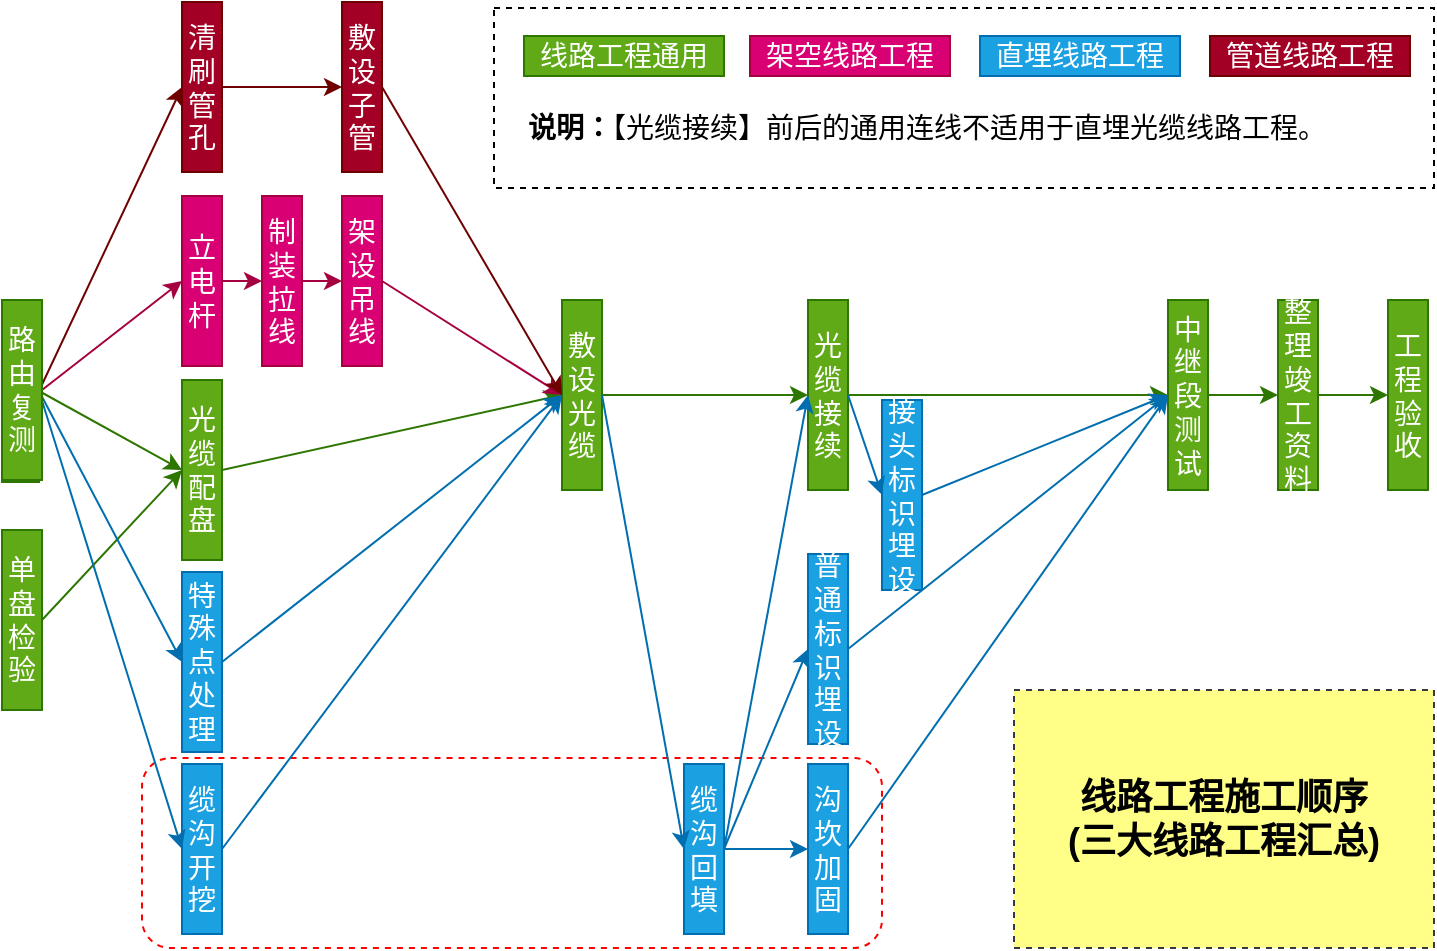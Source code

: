 <mxfile version="13.3.5" type="github" pages="3">
  <diagram id="U1f1iOyZuHphCbSQjjmQ" name="线路工程工序">
    <mxGraphModel dx="1064" dy="541" grid="1" gridSize="10" guides="1" tooltips="1" connect="1" arrows="1" fold="1" page="1" pageScale="1" pageWidth="1169" pageHeight="827" math="0" shadow="0">
      <root>
        <mxCell id="0" />
        <mxCell id="1" parent="0" />
        <mxCell id="D-WusNqf6UCZfP93LmJz-3" value="" style="rounded=1;whiteSpace=wrap;html=1;fontSize=14;dashed=1;fillColor=none;strokeColor=#FF0000;" parent="1" vertex="1">
          <mxGeometry x="280" y="454" width="370" height="95" as="geometry" />
        </mxCell>
        <mxCell id="ytEXSWHGDXnanVehtBDF-74" value="" style="rounded=0;whiteSpace=wrap;html=1;dashed=1;fontSize=14;" parent="1" vertex="1">
          <mxGeometry x="456" y="79" width="470" height="90" as="geometry" />
        </mxCell>
        <mxCell id="ytEXSWHGDXnanVehtBDF-1" value="路由复测&lt;br style=&quot;font-size: 14px;&quot;&gt;" style="rounded=0;whiteSpace=wrap;html=1;direction=south;fillColor=#60a917;strokeColor=#2D7600;fontColor=#ffffff;fontSize=14;" parent="1" vertex="1">
          <mxGeometry x="210" y="225" width="18.49" height="91" as="geometry" />
        </mxCell>
        <mxCell id="ytEXSWHGDXnanVehtBDF-2" value="单盘检验" style="rounded=0;whiteSpace=wrap;html=1;direction=south;fillColor=#60a917;strokeColor=#2D7600;fontColor=#ffffff;fontSize=14;" parent="1" vertex="1">
          <mxGeometry x="210" y="340" width="20" height="90" as="geometry" />
        </mxCell>
        <mxCell id="ytEXSWHGDXnanVehtBDF-3" value="光缆配盘" style="rounded=0;whiteSpace=wrap;html=1;direction=south;fillColor=#60a917;strokeColor=#2D7600;fontColor=#ffffff;fontSize=14;" parent="1" vertex="1">
          <mxGeometry x="300" y="265" width="20" height="90" as="geometry" />
        </mxCell>
        <mxCell id="ytEXSWHGDXnanVehtBDF-7" value="敷设光缆" style="rounded=0;whiteSpace=wrap;html=1;direction=south;fillColor=#60a917;strokeColor=#2D7600;fontColor=#ffffff;fontSize=14;" parent="1" vertex="1">
          <mxGeometry x="490" y="225" width="20" height="95" as="geometry" />
        </mxCell>
        <mxCell id="ytEXSWHGDXnanVehtBDF-8" value="光缆接续" style="rounded=0;whiteSpace=wrap;html=1;direction=south;fillColor=#60a917;strokeColor=#2D7600;fontColor=#ffffff;fontSize=14;" parent="1" vertex="1">
          <mxGeometry x="613" y="225" width="20" height="95" as="geometry" />
        </mxCell>
        <mxCell id="ytEXSWHGDXnanVehtBDF-9" value="整理竣工资料" style="rounded=0;whiteSpace=wrap;html=1;direction=south;fillColor=#60a917;strokeColor=#2D7600;fontColor=#ffffff;fontSize=14;" parent="1" vertex="1">
          <mxGeometry x="848" y="225" width="20" height="95" as="geometry" />
        </mxCell>
        <mxCell id="ytEXSWHGDXnanVehtBDF-10" value="中继段测试" style="rounded=0;whiteSpace=wrap;html=1;direction=south;fillColor=#60a917;strokeColor=#2D7600;fontColor=#ffffff;fontSize=14;" parent="1" vertex="1">
          <mxGeometry x="793" y="225" width="20" height="95" as="geometry" />
        </mxCell>
        <mxCell id="ytEXSWHGDXnanVehtBDF-11" value="工程验收" style="rounded=0;whiteSpace=wrap;html=1;direction=south;fillColor=#60a917;strokeColor=#2D7600;fontColor=#ffffff;fontSize=14;" parent="1" vertex="1">
          <mxGeometry x="903" y="225" width="20" height="95" as="geometry" />
        </mxCell>
        <mxCell id="ytEXSWHGDXnanVehtBDF-14" value="" style="endArrow=classic;html=1;exitX=0.5;exitY=0;exitDx=0;exitDy=0;fillColor=#d80073;strokeColor=#A50040;fontSize=14;entryX=0.5;entryY=1;entryDx=0;entryDy=0;" parent="1" source="ytEXSWHGDXnanVehtBDF-69" target="D-WusNqf6UCZfP93LmJz-7" edge="1">
          <mxGeometry width="50" height="50" relative="1" as="geometry">
            <mxPoint x="320" y="217" as="sourcePoint" />
            <mxPoint x="334" y="217" as="targetPoint" />
          </mxGeometry>
        </mxCell>
        <mxCell id="ytEXSWHGDXnanVehtBDF-15" value="" style="endArrow=classic;html=1;exitX=0.5;exitY=0;exitDx=0;exitDy=0;fillColor=#d80073;strokeColor=#A50040;fontSize=14;" parent="1" source="D-WusNqf6UCZfP93LmJz-7" target="D-WusNqf6UCZfP93LmJz-6" edge="1">
          <mxGeometry width="50" height="50" relative="1" as="geometry">
            <mxPoint x="354" y="217" as="sourcePoint" />
            <mxPoint x="369" y="217" as="targetPoint" />
          </mxGeometry>
        </mxCell>
        <mxCell id="ytEXSWHGDXnanVehtBDF-16" value="清刷管孔" style="rounded=0;whiteSpace=wrap;html=1;direction=south;horizontal=1;verticalAlign=middle;fillColor=#a20025;strokeColor=#6F0000;fontColor=#ffffff;fontSize=14;" parent="1" vertex="1">
          <mxGeometry x="300" y="76" width="20" height="85" as="geometry" />
        </mxCell>
        <mxCell id="ytEXSWHGDXnanVehtBDF-20" value="" style="endArrow=classic;html=1;exitX=0.5;exitY=0;exitDx=0;exitDy=0;fillColor=#a20025;strokeColor=#6F0000;fontSize=14;entryX=0.5;entryY=1;entryDx=0;entryDy=0;" parent="1" source="ytEXSWHGDXnanVehtBDF-16" target="D-WusNqf6UCZfP93LmJz-5" edge="1">
          <mxGeometry width="50" height="50" relative="1" as="geometry">
            <mxPoint x="437" y="367" as="sourcePoint" />
            <mxPoint x="368.0" y="120.569" as="targetPoint" />
          </mxGeometry>
        </mxCell>
        <mxCell id="ytEXSWHGDXnanVehtBDF-23" value="缆沟开挖" style="rounded=0;whiteSpace=wrap;html=1;direction=south;horizontal=1;verticalAlign=middle;fillColor=#1ba1e2;strokeColor=#006EAF;fontColor=#ffffff;fontSize=14;" parent="1" vertex="1">
          <mxGeometry x="300" y="457" width="20" height="85" as="geometry" />
        </mxCell>
        <mxCell id="ytEXSWHGDXnanVehtBDF-25" value="特殊点处理" style="rounded=0;whiteSpace=wrap;html=1;direction=south;horizontal=1;verticalAlign=middle;fillColor=#1ba1e2;strokeColor=#006EAF;fontColor=#ffffff;fontSize=14;" parent="1" vertex="1">
          <mxGeometry x="300" y="361" width="20" height="90" as="geometry" />
        </mxCell>
        <mxCell id="ytEXSWHGDXnanVehtBDF-26" value="缆沟回填" style="rounded=0;whiteSpace=wrap;html=1;direction=south;fillColor=#1ba1e2;strokeColor=#006EAF;fontColor=#ffffff;fontSize=14;" parent="1" vertex="1">
          <mxGeometry x="551" y="457" width="20" height="85" as="geometry" />
        </mxCell>
        <mxCell id="ytEXSWHGDXnanVehtBDF-28" value="沟坎加固" style="rounded=0;whiteSpace=wrap;html=1;direction=south;fillColor=#1ba1e2;strokeColor=#006EAF;fontColor=#ffffff;fontSize=14;" parent="1" vertex="1">
          <mxGeometry x="613" y="457" width="20" height="85" as="geometry" />
        </mxCell>
        <mxCell id="ytEXSWHGDXnanVehtBDF-30" value="普通标识埋设" style="rounded=0;whiteSpace=wrap;html=1;direction=south;fillColor=#1ba1e2;strokeColor=#006EAF;fontColor=#ffffff;fontSize=14;" parent="1" vertex="1">
          <mxGeometry x="613" y="352" width="20" height="95" as="geometry" />
        </mxCell>
        <mxCell id="ytEXSWHGDXnanVehtBDF-31" value="接头标识埋设" style="rounded=0;whiteSpace=wrap;html=1;direction=south;fillColor=#1ba1e2;strokeColor=#006EAF;fontColor=#ffffff;fontSize=14;" parent="1" vertex="1">
          <mxGeometry x="650" y="275" width="20" height="95" as="geometry" />
        </mxCell>
        <mxCell id="ytEXSWHGDXnanVehtBDF-33" value="" style="endArrow=classic;html=1;exitX=0.5;exitY=0;exitDx=0;exitDy=0;entryX=0.5;entryY=1;entryDx=0;entryDy=0;fillColor=#60a917;strokeColor=#2D7600;fontSize=14;" parent="1" source="ytEXSWHGDXnanVehtBDF-2" target="ytEXSWHGDXnanVehtBDF-3" edge="1">
          <mxGeometry width="50" height="50" relative="1" as="geometry">
            <mxPoint x="497" y="317" as="sourcePoint" />
            <mxPoint x="547" y="267" as="targetPoint" />
          </mxGeometry>
        </mxCell>
        <mxCell id="ytEXSWHGDXnanVehtBDF-34" value="" style="endArrow=classic;html=1;exitX=0.5;exitY=0;exitDx=0;exitDy=0;entryX=0.5;entryY=1;entryDx=0;entryDy=0;fillColor=#60a917;strokeColor=#2D7600;fontSize=14;" parent="1" source="ytEXSWHGDXnanVehtBDF-1" target="ytEXSWHGDXnanVehtBDF-3" edge="1">
          <mxGeometry width="50" height="50" relative="1" as="geometry">
            <mxPoint x="247" y="322" as="sourcePoint" />
            <mxPoint x="307" y="322" as="targetPoint" />
          </mxGeometry>
        </mxCell>
        <mxCell id="ytEXSWHGDXnanVehtBDF-35" value="" style="endArrow=classic;html=1;exitX=0.5;exitY=0;exitDx=0;exitDy=0;entryX=0.5;entryY=1;entryDx=0;entryDy=0;fillColor=#60a917;strokeColor=#2D7600;fontSize=14;" parent="1" source="ytEXSWHGDXnanVehtBDF-3" target="ytEXSWHGDXnanVehtBDF-7" edge="1">
          <mxGeometry width="50" height="50" relative="1" as="geometry">
            <mxPoint x="470" y="317" as="sourcePoint" />
            <mxPoint x="520" y="267" as="targetPoint" />
          </mxGeometry>
        </mxCell>
        <mxCell id="ytEXSWHGDXnanVehtBDF-36" value="" style="endArrow=classic;html=1;exitX=0.5;exitY=0;exitDx=0;exitDy=0;entryX=0.5;entryY=1;entryDx=0;entryDy=0;fillColor=#1ba1e2;strokeColor=#006EAF;fontSize=14;" parent="1" source="ytEXSWHGDXnanVehtBDF-26" target="ytEXSWHGDXnanVehtBDF-28" edge="1">
          <mxGeometry width="50" height="50" relative="1" as="geometry">
            <mxPoint x="410" y="255" as="sourcePoint" />
            <mxPoint x="670" y="360" as="targetPoint" />
          </mxGeometry>
        </mxCell>
        <mxCell id="ytEXSWHGDXnanVehtBDF-39" value="" style="endArrow=classic;html=1;exitX=0.5;exitY=0;exitDx=0;exitDy=0;entryX=0.5;entryY=1;entryDx=0;entryDy=0;fillColor=#1ba1e2;strokeColor=#006EAF;fontSize=14;" parent="1" source="ytEXSWHGDXnanVehtBDF-26" target="ytEXSWHGDXnanVehtBDF-30" edge="1">
          <mxGeometry width="50" height="50" relative="1" as="geometry">
            <mxPoint x="530" y="370" as="sourcePoint" />
            <mxPoint x="725" y="370" as="targetPoint" />
          </mxGeometry>
        </mxCell>
        <mxCell id="ytEXSWHGDXnanVehtBDF-40" value="" style="endArrow=classic;html=1;exitX=0.5;exitY=0;exitDx=0;exitDy=0;entryX=0.5;entryY=1;entryDx=0;entryDy=0;fillColor=#1ba1e2;strokeColor=#006EAF;fontSize=14;" parent="1" source="ytEXSWHGDXnanVehtBDF-23" target="ytEXSWHGDXnanVehtBDF-7" edge="1">
          <mxGeometry width="50" height="50" relative="1" as="geometry">
            <mxPoint x="247" y="222" as="sourcePoint" />
            <mxPoint x="307" y="322" as="targetPoint" />
            <Array as="points" />
          </mxGeometry>
        </mxCell>
        <mxCell id="ytEXSWHGDXnanVehtBDF-41" value="" style="endArrow=classic;html=1;exitX=0.5;exitY=0;exitDx=0;exitDy=0;entryX=0.5;entryY=1;entryDx=0;entryDy=0;fillColor=#d80073;strokeColor=#A50040;fontSize=14;" parent="1" source="D-WusNqf6UCZfP93LmJz-6" target="ytEXSWHGDXnanVehtBDF-7" edge="1">
          <mxGeometry width="50" height="50" relative="1" as="geometry">
            <mxPoint x="389" y="210" as="sourcePoint" />
            <mxPoint x="317" y="332" as="targetPoint" />
          </mxGeometry>
        </mxCell>
        <mxCell id="ytEXSWHGDXnanVehtBDF-42" value="" style="endArrow=classic;html=1;entryX=0.5;entryY=1;entryDx=0;entryDy=0;fillColor=#a20025;strokeColor=#6F0000;fontSize=14;exitX=0.5;exitY=0;exitDx=0;exitDy=0;" parent="1" source="D-WusNqf6UCZfP93LmJz-5" target="ytEXSWHGDXnanVehtBDF-7" edge="1">
          <mxGeometry width="50" height="50" relative="1" as="geometry">
            <mxPoint x="410" y="90" as="sourcePoint" />
            <mxPoint x="495" y="266" as="targetPoint" />
          </mxGeometry>
        </mxCell>
        <mxCell id="ytEXSWHGDXnanVehtBDF-43" value="" style="endArrow=classic;html=1;exitX=0.5;exitY=0;exitDx=0;exitDy=0;entryX=0.5;entryY=1;entryDx=0;entryDy=0;fillColor=#1ba1e2;strokeColor=#006EAF;fontSize=14;" parent="1" source="ytEXSWHGDXnanVehtBDF-25" target="ytEXSWHGDXnanVehtBDF-7" edge="1">
          <mxGeometry width="50" height="50" relative="1" as="geometry">
            <mxPoint x="326" y="-77.03" as="sourcePoint" />
            <mxPoint x="510" y="272" as="targetPoint" />
            <Array as="points" />
          </mxGeometry>
        </mxCell>
        <mxCell id="ytEXSWHGDXnanVehtBDF-44" value="" style="endArrow=classic;html=1;entryX=0.5;entryY=1;entryDx=0;entryDy=0;fillColor=#d80073;strokeColor=#A50040;fontSize=14;exitX=0.5;exitY=0;exitDx=0;exitDy=0;" parent="1" source="D-WusNqf6UCZfP93LmJz-1" target="ytEXSWHGDXnanVehtBDF-69" edge="1">
          <mxGeometry width="50" height="50" relative="1" as="geometry">
            <mxPoint x="228.49" y="277.5" as="sourcePoint" />
            <mxPoint x="300" y="217" as="targetPoint" />
          </mxGeometry>
        </mxCell>
        <mxCell id="ytEXSWHGDXnanVehtBDF-45" value="" style="endArrow=classic;html=1;exitX=0.5;exitY=0;exitDx=0;exitDy=0;entryX=0.5;entryY=1;entryDx=0;entryDy=0;fillColor=#a20025;strokeColor=#6F0000;fontSize=14;" parent="1" source="ytEXSWHGDXnanVehtBDF-1" target="ytEXSWHGDXnanVehtBDF-16" edge="1">
          <mxGeometry width="50" height="50" relative="1" as="geometry">
            <mxPoint x="247" y="222" as="sourcePoint" />
            <mxPoint x="309" y="220" as="targetPoint" />
          </mxGeometry>
        </mxCell>
        <mxCell id="ytEXSWHGDXnanVehtBDF-46" value="" style="endArrow=classic;html=1;exitX=0.5;exitY=0;exitDx=0;exitDy=0;entryX=0.5;entryY=1;entryDx=0;entryDy=0;fillColor=#1ba1e2;strokeColor=#006EAF;fontSize=14;" parent="1" source="ytEXSWHGDXnanVehtBDF-1" target="ytEXSWHGDXnanVehtBDF-25" edge="1">
          <mxGeometry width="50" height="50" relative="1" as="geometry">
            <mxPoint x="247" y="222" as="sourcePoint" />
            <mxPoint x="295" y="-4" as="targetPoint" />
          </mxGeometry>
        </mxCell>
        <mxCell id="ytEXSWHGDXnanVehtBDF-50" value="" style="endArrow=classic;html=1;entryX=0.5;entryY=1;entryDx=0;entryDy=0;exitX=0.5;exitY=0;exitDx=0;exitDy=0;fillColor=#1ba1e2;strokeColor=#006EAF;fontSize=14;" parent="1" source="ytEXSWHGDXnanVehtBDF-1" target="ytEXSWHGDXnanVehtBDF-23" edge="1">
          <mxGeometry width="50" height="50" relative="1" as="geometry">
            <mxPoint x="235" y="216" as="sourcePoint" />
            <mxPoint x="305" y="6" as="targetPoint" />
          </mxGeometry>
        </mxCell>
        <mxCell id="ytEXSWHGDXnanVehtBDF-51" value="" style="endArrow=classic;html=1;exitX=0.5;exitY=0;exitDx=0;exitDy=0;entryX=0.5;entryY=1;entryDx=0;entryDy=0;fillColor=#60a917;strokeColor=#2D7600;fontSize=14;" parent="1" source="ytEXSWHGDXnanVehtBDF-7" target="ytEXSWHGDXnanVehtBDF-8" edge="1">
          <mxGeometry width="50" height="50" relative="1" as="geometry">
            <mxPoint x="140" y="220" as="sourcePoint" />
            <mxPoint x="274" y="220" as="targetPoint" />
          </mxGeometry>
        </mxCell>
        <mxCell id="ytEXSWHGDXnanVehtBDF-52" value="" style="endArrow=classic;html=1;entryX=0.5;entryY=1;entryDx=0;entryDy=0;exitX=0.5;exitY=0;exitDx=0;exitDy=0;fillColor=#60a917;strokeColor=#2D7600;fontSize=14;" parent="1" source="ytEXSWHGDXnanVehtBDF-8" target="ytEXSWHGDXnanVehtBDF-10" edge="1">
          <mxGeometry width="50" height="50" relative="1" as="geometry">
            <mxPoint x="598" y="143" as="sourcePoint" />
            <mxPoint x="663" y="142.5" as="targetPoint" />
          </mxGeometry>
        </mxCell>
        <mxCell id="ytEXSWHGDXnanVehtBDF-53" value="" style="endArrow=classic;html=1;entryX=0.5;entryY=1;entryDx=0;entryDy=0;exitX=0.5;exitY=0;exitDx=0;exitDy=0;fillColor=#60a917;strokeColor=#2D7600;fontSize=14;" parent="1" source="ytEXSWHGDXnanVehtBDF-10" target="ytEXSWHGDXnanVehtBDF-9" edge="1">
          <mxGeometry width="50" height="50" relative="1" as="geometry">
            <mxPoint x="553" y="215" as="sourcePoint" />
            <mxPoint x="703" y="215" as="targetPoint" />
          </mxGeometry>
        </mxCell>
        <mxCell id="ytEXSWHGDXnanVehtBDF-54" value="" style="endArrow=classic;html=1;entryX=0.5;entryY=1;entryDx=0;entryDy=0;exitX=0.5;exitY=0;exitDx=0;exitDy=0;fillColor=#60a917;strokeColor=#2D7600;fontSize=14;" parent="1" source="ytEXSWHGDXnanVehtBDF-9" target="ytEXSWHGDXnanVehtBDF-11" edge="1">
          <mxGeometry width="50" height="50" relative="1" as="geometry">
            <mxPoint x="823" y="205" as="sourcePoint" />
            <mxPoint x="808" y="215" as="targetPoint" />
          </mxGeometry>
        </mxCell>
        <mxCell id="ytEXSWHGDXnanVehtBDF-57" value="" style="endArrow=classic;html=1;exitX=0.5;exitY=0;exitDx=0;exitDy=0;entryX=0.5;entryY=1;entryDx=0;entryDy=0;fillColor=#1ba1e2;strokeColor=#006EAF;fontSize=14;" parent="1" source="ytEXSWHGDXnanVehtBDF-7" target="ytEXSWHGDXnanVehtBDF-26" edge="1">
          <mxGeometry width="50" height="50" relative="1" as="geometry">
            <mxPoint x="495" y="272" as="sourcePoint" />
            <mxPoint x="710" y="272" as="targetPoint" />
          </mxGeometry>
        </mxCell>
        <mxCell id="ytEXSWHGDXnanVehtBDF-62" value="" style="endArrow=classic;html=1;exitX=0.5;exitY=0;exitDx=0;exitDy=0;entryX=0.5;entryY=1;entryDx=0;entryDy=0;fillColor=#1ba1e2;strokeColor=#006EAF;fontSize=14;" parent="1" source="ytEXSWHGDXnanVehtBDF-26" target="ytEXSWHGDXnanVehtBDF-8" edge="1">
          <mxGeometry width="50" height="50" relative="1" as="geometry">
            <mxPoint x="530" y="378" as="sourcePoint" />
            <mxPoint x="641" y="378" as="targetPoint" />
          </mxGeometry>
        </mxCell>
        <mxCell id="ytEXSWHGDXnanVehtBDF-64" value="" style="endArrow=classic;html=1;entryX=0.5;entryY=1;entryDx=0;entryDy=0;exitX=0.5;exitY=0;exitDx=0;exitDy=0;fillColor=#1ba1e2;strokeColor=#006EAF;fontSize=14;" parent="1" source="ytEXSWHGDXnanVehtBDF-8" target="ytEXSWHGDXnanVehtBDF-31" edge="1">
          <mxGeometry width="50" height="50" relative="1" as="geometry">
            <mxPoint x="568" y="153" as="sourcePoint" />
            <mxPoint x="818" y="153" as="targetPoint" />
          </mxGeometry>
        </mxCell>
        <mxCell id="ytEXSWHGDXnanVehtBDF-65" value="" style="endArrow=classic;html=1;entryX=0.5;entryY=1;entryDx=0;entryDy=0;exitX=0.5;exitY=0;exitDx=0;exitDy=0;fillColor=#1ba1e2;strokeColor=#006EAF;fontSize=14;" parent="1" source="ytEXSWHGDXnanVehtBDF-31" target="ytEXSWHGDXnanVehtBDF-10" edge="1">
          <mxGeometry width="50" height="50" relative="1" as="geometry">
            <mxPoint x="568" y="153" as="sourcePoint" />
            <mxPoint x="683" y="215" as="targetPoint" />
          </mxGeometry>
        </mxCell>
        <mxCell id="ytEXSWHGDXnanVehtBDF-66" value="" style="endArrow=classic;html=1;exitX=0.5;exitY=0;exitDx=0;exitDy=0;entryX=0.5;entryY=1;entryDx=0;entryDy=0;fillColor=#1ba1e2;strokeColor=#006EAF;fontSize=14;" parent="1" source="ytEXSWHGDXnanVehtBDF-28" target="ytEXSWHGDXnanVehtBDF-10" edge="1">
          <mxGeometry width="50" height="50" relative="1" as="geometry">
            <mxPoint x="517" y="378" as="sourcePoint" />
            <mxPoint x="628" y="378" as="targetPoint" />
          </mxGeometry>
        </mxCell>
        <mxCell id="ytEXSWHGDXnanVehtBDF-67" value="" style="endArrow=classic;html=1;exitX=0.5;exitY=0;exitDx=0;exitDy=0;entryX=0.5;entryY=1;entryDx=0;entryDy=0;fillColor=#1ba1e2;strokeColor=#006EAF;fontSize=14;" parent="1" source="ytEXSWHGDXnanVehtBDF-30" target="ytEXSWHGDXnanVehtBDF-10" edge="1">
          <mxGeometry width="50" height="50" relative="1" as="geometry">
            <mxPoint x="517" y="378" as="sourcePoint" />
            <mxPoint x="628" y="478" as="targetPoint" />
          </mxGeometry>
        </mxCell>
        <mxCell id="ytEXSWHGDXnanVehtBDF-69" value="立电杆" style="rounded=0;whiteSpace=wrap;html=1;direction=south;horizontal=1;verticalAlign=middle;fillColor=#d80073;strokeColor=#A50040;fontColor=#ffffff;fontSize=14;" parent="1" vertex="1">
          <mxGeometry x="300" y="173" width="20" height="85" as="geometry" />
        </mxCell>
        <mxCell id="ytEXSWHGDXnanVehtBDF-71" value="管道线路工程" style="rounded=0;whiteSpace=wrap;html=1;direction=west;horizontal=1;verticalAlign=middle;fillColor=#a20025;strokeColor=#6F0000;fontColor=#ffffff;fontSize=14;" parent="1" vertex="1">
          <mxGeometry x="814" y="93" width="100" height="20" as="geometry" />
        </mxCell>
        <mxCell id="ytEXSWHGDXnanVehtBDF-72" value="架空线路工程" style="rounded=0;whiteSpace=wrap;html=1;direction=west;horizontal=1;verticalAlign=middle;fillColor=#d80073;strokeColor=#A50040;fontColor=#ffffff;fontSize=14;" parent="1" vertex="1">
          <mxGeometry x="584" y="93" width="100" height="20" as="geometry" />
        </mxCell>
        <mxCell id="ytEXSWHGDXnanVehtBDF-73" value="直埋线路工程" style="rounded=0;whiteSpace=wrap;html=1;direction=west;horizontal=1;verticalAlign=middle;fillColor=#1ba1e2;strokeColor=#006EAF;fontColor=#ffffff;fontSize=14;" parent="1" vertex="1">
          <mxGeometry x="699" y="93" width="100" height="20" as="geometry" />
        </mxCell>
        <mxCell id="ubCEMEmYxDRO1DP1UkU_-1" value="线路工程通用" style="rounded=0;whiteSpace=wrap;html=1;direction=west;fillColor=#60a917;strokeColor=#2D7600;fontColor=#ffffff;fontSize=14;" parent="1" vertex="1">
          <mxGeometry x="471" y="93" width="100" height="20" as="geometry" />
        </mxCell>
        <mxCell id="ubCEMEmYxDRO1DP1UkU_-2" value="说明：&lt;span style=&quot;font-weight: normal ; font-size: 14px&quot;&gt;【光缆接续】前后的通用连线不适用于直埋光缆线路工程。&lt;/span&gt;" style="text;html=1;strokeColor=none;fillColor=none;align=left;verticalAlign=middle;whiteSpace=wrap;rounded=0;fontStyle=1;fontSize=14;" parent="1" vertex="1">
          <mxGeometry x="471" y="119" width="445" height="40" as="geometry" />
        </mxCell>
        <mxCell id="D-WusNqf6UCZfP93LmJz-1" value="路由复测&lt;br style=&quot;font-size: 14px;&quot;&gt;" style="rounded=0;whiteSpace=wrap;html=1;direction=south;fillColor=#60a917;strokeColor=#2D7600;fontColor=#ffffff;fontSize=14;" parent="1" vertex="1">
          <mxGeometry x="210" y="225" width="20" height="90" as="geometry" />
        </mxCell>
        <mxCell id="D-WusNqf6UCZfP93LmJz-6" value="架设吊线" style="rounded=0;whiteSpace=wrap;html=1;direction=south;fillColor=#d80073;strokeColor=#A50040;fontColor=#ffffff;fontSize=14;" parent="1" vertex="1">
          <mxGeometry x="380" y="173" width="20" height="85" as="geometry" />
        </mxCell>
        <mxCell id="D-WusNqf6UCZfP93LmJz-7" value="制装拉线" style="rounded=0;whiteSpace=wrap;html=1;direction=south;fillColor=#d80073;strokeColor=#A50040;fontColor=#ffffff;fontSize=14;" parent="1" vertex="1">
          <mxGeometry x="340" y="173" width="20" height="85" as="geometry" />
        </mxCell>
        <mxCell id="D-WusNqf6UCZfP93LmJz-5" value="敷设子管" style="rounded=0;whiteSpace=wrap;html=1;direction=south;fillColor=#a20025;strokeColor=#6F0000;fontColor=#ffffff;fontSize=14;" parent="1" vertex="1">
          <mxGeometry x="380" y="76" width="20" height="85" as="geometry" />
        </mxCell>
        <mxCell id="YwbHMUFyXOJ4yS_Zh_eW-1" value="线路工程施工顺序&lt;br&gt;(三大线路工程汇总)" style="text;html=1;align=center;verticalAlign=middle;whiteSpace=wrap;rounded=0;dashed=1;fontStyle=1;horizontal=1;fontSize=18;fillColor=#ffff88;strokeColor=#36393d;" parent="1" vertex="1">
          <mxGeometry x="716" y="420" width="210" height="129" as="geometry" />
        </mxCell>
      </root>
    </mxGraphModel>
  </diagram>
  <diagram id="L38WY5Wl8XMKuMSTZa6y" name="设备安装工序">
    <mxGraphModel dx="904" dy="460" grid="1" gridSize="10" guides="1" tooltips="1" connect="1" arrows="1" fold="1" page="1" pageScale="1" pageWidth="1169" pageHeight="827" math="0" shadow="0">
      <root>
        <mxCell id="yff7t6VbSKW1vBFJKeCW-0" />
        <mxCell id="yff7t6VbSKW1vBFJKeCW-1" parent="yff7t6VbSKW1vBFJKeCW-0" />
        <mxCell id="42Ts3xSS46r5tVjxJapQ-0" value="器材检验" style="rounded=0;whiteSpace=wrap;html=1;direction=south;fillColor=#60a917;strokeColor=#2D7600;fontColor=#ffffff;fontSize=14;" parent="yff7t6VbSKW1vBFJKeCW-1" vertex="1">
          <mxGeometry x="208" y="201" width="18.49" height="100" as="geometry" />
        </mxCell>
        <mxCell id="42Ts3xSS46r5tVjxJapQ-1" value="机房测量" style="rounded=0;whiteSpace=wrap;html=1;direction=south;fillColor=#60a917;strokeColor=#2D7600;fontColor=#ffffff;fontSize=14;" parent="yff7t6VbSKW1vBFJKeCW-1" vertex="1">
          <mxGeometry x="208" y="80" width="20" height="100" as="geometry" />
        </mxCell>
        <mxCell id="jLXRwJ6CZnidp46SWhcb-0" value="电缆截面&lt;br&gt;设计" style="rounded=0;whiteSpace=wrap;html=1;direction=south;fillColor=#e1d5e7;strokeColor=#9673a6;fontSize=14;dashed=1;" parent="yff7t6VbSKW1vBFJKeCW-1" vertex="1">
          <mxGeometry x="443" y="80" width="75" height="100" as="geometry" />
        </mxCell>
        <mxCell id="jLXRwJ6CZnidp46SWhcb-1" value="连固铁、&lt;br&gt;列间撑铁、&lt;br&gt;旁侧撑铁&lt;br&gt;安装" style="rounded=0;whiteSpace=wrap;html=1;direction=south;fillColor=#e1d5e7;strokeColor=#9673a6;fontSize=14;align=left;dashed=1;" parent="yff7t6VbSKW1vBFJKeCW-1" vertex="1">
          <mxGeometry x="631.49" y="201" width="75" height="100" as="geometry" />
        </mxCell>
        <mxCell id="jLXRwJ6CZnidp46SWhcb-2" value="机架&lt;br&gt;设备&lt;br&gt;安装" style="rounded=0;whiteSpace=wrap;html=1;direction=south;fillColor=#60a917;strokeColor=#2D7600;fontColor=#ffffff;fontSize=14;align=center;" parent="yff7t6VbSKW1vBFJKeCW-1" vertex="1">
          <mxGeometry x="561.49" y="201" width="20" height="100" as="geometry" />
        </mxCell>
        <mxCell id="jLXRwJ6CZnidp46SWhcb-3" value="抗震底座&lt;br&gt;安装" style="rounded=0;whiteSpace=wrap;html=1;direction=south;fillColor=#e1d5e7;strokeColor=#9673a6;fontSize=14;align=center;dashed=1;" parent="yff7t6VbSKW1vBFJKeCW-1" vertex="1">
          <mxGeometry x="441.49" y="201.5" width="75" height="100" as="geometry" />
        </mxCell>
        <mxCell id="jLXRwJ6CZnidp46SWhcb-4" value="走线架安装" style="rounded=0;whiteSpace=wrap;html=1;direction=south;fillColor=#60a917;strokeColor=#2D7600;fontColor=#ffffff;fontSize=14;" parent="yff7t6VbSKW1vBFJKeCW-1" vertex="1">
          <mxGeometry x="362.49" y="201.5" width="20" height="100" as="geometry" />
        </mxCell>
        <mxCell id="ph9_he1XGR1j4G9UijJ5-7" value="" style="edgeStyle=orthogonalEdgeStyle;rounded=0;orthogonalLoop=1;jettySize=auto;html=1;fontColor=#FF0000;exitX=0.5;exitY=0;exitDx=0;exitDy=0;" parent="yff7t6VbSKW1vBFJKeCW-1" source="jLXRwJ6CZnidp46SWhcb-5" target="jLXRwJ6CZnidp46SWhcb-4" edge="1">
          <mxGeometry relative="1" as="geometry" />
        </mxCell>
        <mxCell id="jLXRwJ6CZnidp46SWhcb-5" value="上梁、&lt;br&gt;立柱&lt;br&gt;安装" style="rounded=0;whiteSpace=wrap;html=1;direction=south;fillColor=#e1d5e7;strokeColor=#9673a6;fontSize=14;align=center;dashed=1;" parent="yff7t6VbSKW1vBFJKeCW-1" vertex="1">
          <mxGeometry x="271.49" y="201.5" width="50" height="100" as="geometry" />
        </mxCell>
        <mxCell id="jLXRwJ6CZnidp46SWhcb-7" value="缆&lt;br&gt;、纤&lt;br&gt;布放" style="rounded=0;whiteSpace=wrap;html=1;direction=south;fillColor=#60a917;strokeColor=#2D7600;fontColor=#ffffff;fontSize=14;" parent="yff7t6VbSKW1vBFJKeCW-1" vertex="1">
          <mxGeometry x="658.5" y="80" width="20" height="100" as="geometry" />
        </mxCell>
        <mxCell id="jLXRwJ6CZnidp46SWhcb-8" value="缆&lt;br&gt;、纤端接" style="rounded=0;whiteSpace=wrap;html=1;direction=south;fillColor=#60a917;strokeColor=#2D7600;fontColor=#ffffff;fontSize=14;" parent="yff7t6VbSKW1vBFJKeCW-1" vertex="1">
          <mxGeometry x="715" y="80" width="20" height="100" as="geometry" />
        </mxCell>
        <mxCell id="jLXRwJ6CZnidp46SWhcb-9" value="加电" style="rounded=0;whiteSpace=wrap;html=1;direction=south;fillColor=#60a917;strokeColor=#2D7600;fontColor=#ffffff;fontSize=14;" parent="yff7t6VbSKW1vBFJKeCW-1" vertex="1">
          <mxGeometry x="775" y="80" width="20" height="100" as="geometry" />
        </mxCell>
        <mxCell id="jLXRwJ6CZnidp46SWhcb-10" value="本机测试" style="rounded=0;whiteSpace=wrap;html=1;direction=south;fillColor=#60a917;strokeColor=#2D7600;fontColor=#ffffff;fontSize=14;" parent="yff7t6VbSKW1vBFJKeCW-1" vertex="1">
          <mxGeometry x="829" y="80" width="20" height="100" as="geometry" />
        </mxCell>
        <mxCell id="jLXRwJ6CZnidp46SWhcb-11" value="系统测试" style="rounded=0;whiteSpace=wrap;html=1;direction=south;fillColor=#60a917;strokeColor=#2D7600;fontColor=#ffffff;fontSize=14;" parent="yff7t6VbSKW1vBFJKeCW-1" vertex="1">
          <mxGeometry x="885" y="80" width="20" height="100" as="geometry" />
        </mxCell>
        <mxCell id="jLXRwJ6CZnidp46SWhcb-12" value="整理竣工资料" style="rounded=0;whiteSpace=wrap;html=1;direction=south;fillColor=#60a917;strokeColor=#2D7600;fontColor=#ffffff;fontSize=14;" parent="yff7t6VbSKW1vBFJKeCW-1" vertex="1">
          <mxGeometry x="938" y="80" width="20" height="100" as="geometry" />
        </mxCell>
        <mxCell id="jLXRwJ6CZnidp46SWhcb-14" value="工程验收" style="rounded=0;whiteSpace=wrap;html=1;direction=south;fillColor=#60a917;strokeColor=#2D7600;fontColor=#ffffff;fontSize=14;" parent="yff7t6VbSKW1vBFJKeCW-1" vertex="1">
          <mxGeometry x="990" y="80" width="20" height="100" as="geometry" />
        </mxCell>
        <mxCell id="jLXRwJ6CZnidp46SWhcb-15" value="器材检验" style="rounded=0;whiteSpace=wrap;html=1;direction=south;fillColor=#60a917;strokeColor=#2D7600;fontColor=#ffffff;fontSize=14;" parent="yff7t6VbSKW1vBFJKeCW-1" vertex="1">
          <mxGeometry x="208" y="330" width="20" height="105" as="geometry" />
        </mxCell>
        <mxCell id="jLXRwJ6CZnidp46SWhcb-16" value="机架&lt;br&gt;设备&lt;br&gt;安装" style="rounded=0;whiteSpace=wrap;html=1;direction=south;fillColor=#60a917;strokeColor=#2D7600;fontColor=#ffffff;fontSize=14;align=center;" parent="yff7t6VbSKW1vBFJKeCW-1" vertex="1">
          <mxGeometry x="563" y="330" width="20" height="105" as="geometry" />
        </mxCell>
        <mxCell id="jLXRwJ6CZnidp46SWhcb-17" value="走线架&#xa;槽安装" style="rounded=0;direction=south;fillColor=#60a917;strokeColor=#2D7600;fontColor=#ffffff;fontSize=14;whiteSpace=wrap;" parent="yff7t6VbSKW1vBFJKeCW-1" vertex="1">
          <mxGeometry x="362.49" y="330.5" width="20" height="105" as="geometry" />
        </mxCell>
        <mxCell id="jLXRwJ6CZnidp46SWhcb-25" value="施工现场准备" style="rounded=0;whiteSpace=wrap;html=1;direction=south;fillColor=#f8cecc;strokeColor=#b85450;fontSize=14;" parent="yff7t6VbSKW1vBFJKeCW-1" vertex="1">
          <mxGeometry x="159" y="330.5" width="20" height="105" as="geometry" />
        </mxCell>
        <mxCell id="jLXRwJ6CZnidp46SWhcb-28" value="抗震底座&lt;br&gt;&lt;font color=&quot;#ff0000&quot;&gt;&lt;b&gt;制作&lt;/b&gt;&lt;/font&gt;安装" style="rounded=0;whiteSpace=wrap;html=1;direction=south;fillColor=#60a917;strokeColor=#2D7600;fontColor=#ffffff;fontSize=14;align=center;" parent="yff7t6VbSKW1vBFJKeCW-1" vertex="1">
          <mxGeometry x="443" y="330" width="75" height="105" as="geometry" />
        </mxCell>
        <mxCell id="ph9_he1XGR1j4G9UijJ5-0" value="" style="endArrow=classic;html=1;exitX=0.5;exitY=0;exitDx=0;exitDy=0;entryX=0.5;entryY=1;entryDx=0;entryDy=0;fillColor=#60a917;strokeColor=#2D7600;fontSize=14;" parent="yff7t6VbSKW1vBFJKeCW-1" source="42Ts3xSS46r5tVjxJapQ-1" target="jLXRwJ6CZnidp46SWhcb-0" edge="1">
          <mxGeometry width="50" height="50" relative="1" as="geometry">
            <mxPoint x="361.49" y="230.5" as="sourcePoint" />
            <mxPoint x="433" y="270" as="targetPoint" />
          </mxGeometry>
        </mxCell>
        <mxCell id="ph9_he1XGR1j4G9UijJ5-1" value="" style="endArrow=classic;html=1;entryX=0.5;entryY=1;entryDx=0;entryDy=0;fillColor=#60a917;strokeColor=#2D7600;fontSize=14;" parent="yff7t6VbSKW1vBFJKeCW-1" source="jLXRwJ6CZnidp46SWhcb-0" target="jLXRwJ6CZnidp46SWhcb-7" edge="1">
          <mxGeometry width="50" height="50" relative="1" as="geometry">
            <mxPoint x="523" y="150" as="sourcePoint" />
            <mxPoint x="453" y="140" as="targetPoint" />
          </mxGeometry>
        </mxCell>
        <mxCell id="ph9_he1XGR1j4G9UijJ5-2" value="" style="endArrow=classic;html=1;exitX=0.5;exitY=0;exitDx=0;exitDy=0;entryX=0.5;entryY=1;entryDx=0;entryDy=0;fillColor=#60a917;strokeColor=#2D7600;fontSize=14;" parent="yff7t6VbSKW1vBFJKeCW-1" source="42Ts3xSS46r5tVjxJapQ-1" target="jLXRwJ6CZnidp46SWhcb-5" edge="1">
          <mxGeometry width="50" height="50" relative="1" as="geometry">
            <mxPoint x="238" y="140" as="sourcePoint" />
            <mxPoint x="453" y="140" as="targetPoint" />
          </mxGeometry>
        </mxCell>
        <mxCell id="ph9_he1XGR1j4G9UijJ5-3" value="" style="endArrow=classic;html=1;exitX=0.5;exitY=0;exitDx=0;exitDy=0;fillColor=#60a917;strokeColor=#2D7600;fontSize=14;entryX=0.5;entryY=1;entryDx=0;entryDy=0;" parent="yff7t6VbSKW1vBFJKeCW-1" source="42Ts3xSS46r5tVjxJapQ-0" target="jLXRwJ6CZnidp46SWhcb-5" edge="1">
          <mxGeometry width="50" height="50" relative="1" as="geometry">
            <mxPoint x="236.49" y="91" as="sourcePoint" />
            <mxPoint x="271.49" y="251" as="targetPoint" />
          </mxGeometry>
        </mxCell>
        <mxCell id="ph9_he1XGR1j4G9UijJ5-6" value="" style="endArrow=classic;html=1;fillColor=#60a917;strokeColor=#2D7600;fontSize=14;entryX=0.5;entryY=1;entryDx=0;entryDy=0;" parent="yff7t6VbSKW1vBFJKeCW-1" target="jLXRwJ6CZnidp46SWhcb-4" edge="1">
          <mxGeometry width="50" height="50" relative="1" as="geometry">
            <mxPoint x="341.49" y="252" as="sourcePoint" />
            <mxPoint x="281.49" y="261.5" as="targetPoint" />
          </mxGeometry>
        </mxCell>
        <mxCell id="ph9_he1XGR1j4G9UijJ5-8" value="" style="endArrow=classic;html=1;fillColor=#60a917;strokeColor=#2D7600;fontSize=14;" parent="yff7t6VbSKW1vBFJKeCW-1" source="jLXRwJ6CZnidp46SWhcb-4" target="jLXRwJ6CZnidp46SWhcb-3" edge="1">
          <mxGeometry width="50" height="50" relative="1" as="geometry">
            <mxPoint x="401.49" y="255" as="sourcePoint" />
            <mxPoint x="391.49" y="261.5" as="targetPoint" />
          </mxGeometry>
        </mxCell>
        <mxCell id="ph9_he1XGR1j4G9UijJ5-9" value="" style="endArrow=classic;html=1;fillColor=#60a917;strokeColor=#2D7600;fontSize=14;exitX=0.5;exitY=0;exitDx=0;exitDy=0;" parent="yff7t6VbSKW1vBFJKeCW-1" source="jLXRwJ6CZnidp46SWhcb-3" target="jLXRwJ6CZnidp46SWhcb-2" edge="1">
          <mxGeometry width="50" height="50" relative="1" as="geometry">
            <mxPoint x="511.49" y="252" as="sourcePoint" />
            <mxPoint x="451.49" y="261.5" as="targetPoint" />
          </mxGeometry>
        </mxCell>
        <mxCell id="ph9_he1XGR1j4G9UijJ5-10" value="" style="endArrow=classic;html=1;fillColor=#60a917;strokeColor=#2D7600;fontSize=14;exitX=0.5;exitY=0;exitDx=0;exitDy=0;entryX=0.5;entryY=1;entryDx=0;entryDy=0;" parent="yff7t6VbSKW1vBFJKeCW-1" source="jLXRwJ6CZnidp46SWhcb-2" target="jLXRwJ6CZnidp46SWhcb-1" edge="1">
          <mxGeometry width="50" height="50" relative="1" as="geometry">
            <mxPoint x="526.49" y="261.5" as="sourcePoint" />
            <mxPoint x="571.49" y="261.091" as="targetPoint" />
          </mxGeometry>
        </mxCell>
        <mxCell id="ph9_he1XGR1j4G9UijJ5-11" value="" style="endArrow=classic;html=1;fillColor=#60a917;strokeColor=#2D7600;fontSize=14;exitX=0;exitY=0.5;exitDx=0;exitDy=0;entryX=1;entryY=0.5;entryDx=0;entryDy=0;" parent="yff7t6VbSKW1vBFJKeCW-1" source="jLXRwJ6CZnidp46SWhcb-1" target="jLXRwJ6CZnidp46SWhcb-7" edge="1">
          <mxGeometry width="50" height="50" relative="1" as="geometry">
            <mxPoint x="593" y="310" as="sourcePoint" />
            <mxPoint x="643" y="309" as="targetPoint" />
          </mxGeometry>
        </mxCell>
        <mxCell id="ph9_he1XGR1j4G9UijJ5-12" value="" style="endArrow=classic;html=1;fillColor=#60a917;strokeColor=#2D7600;fontSize=14;exitX=0.5;exitY=0;exitDx=0;exitDy=0;entryX=0.5;entryY=1;entryDx=0;entryDy=0;" parent="yff7t6VbSKW1vBFJKeCW-1" source="jLXRwJ6CZnidp46SWhcb-7" target="jLXRwJ6CZnidp46SWhcb-8" edge="1">
          <mxGeometry width="50" height="50" relative="1" as="geometry">
            <mxPoint x="526.49" y="261.5" as="sourcePoint" />
            <mxPoint x="571.49" y="261.091" as="targetPoint" />
          </mxGeometry>
        </mxCell>
        <mxCell id="ph9_he1XGR1j4G9UijJ5-13" value="" style="endArrow=classic;html=1;fillColor=#60a917;strokeColor=#2D7600;fontSize=14;exitX=0.5;exitY=0;exitDx=0;exitDy=0;entryX=0.5;entryY=1;entryDx=0;entryDy=0;" parent="yff7t6VbSKW1vBFJKeCW-1" source="jLXRwJ6CZnidp46SWhcb-8" target="jLXRwJ6CZnidp46SWhcb-9" edge="1">
          <mxGeometry width="50" height="50" relative="1" as="geometry">
            <mxPoint x="665.5" y="140" as="sourcePoint" />
            <mxPoint x="725" y="140" as="targetPoint" />
          </mxGeometry>
        </mxCell>
        <mxCell id="ph9_he1XGR1j4G9UijJ5-14" value="" style="endArrow=classic;html=1;fillColor=#60a917;strokeColor=#2D7600;fontSize=14;exitX=0.5;exitY=0;exitDx=0;exitDy=0;entryX=0.5;entryY=1;entryDx=0;entryDy=0;" parent="yff7t6VbSKW1vBFJKeCW-1" source="jLXRwJ6CZnidp46SWhcb-9" target="jLXRwJ6CZnidp46SWhcb-10" edge="1">
          <mxGeometry width="50" height="50" relative="1" as="geometry">
            <mxPoint x="745" y="140" as="sourcePoint" />
            <mxPoint x="785" y="140" as="targetPoint" />
          </mxGeometry>
        </mxCell>
        <mxCell id="ph9_he1XGR1j4G9UijJ5-15" value="" style="endArrow=classic;html=1;fillColor=#60a917;strokeColor=#2D7600;fontSize=14;exitX=0.5;exitY=0;exitDx=0;exitDy=0;entryX=0.5;entryY=1;entryDx=0;entryDy=0;" parent="yff7t6VbSKW1vBFJKeCW-1" source="jLXRwJ6CZnidp46SWhcb-10" target="jLXRwJ6CZnidp46SWhcb-11" edge="1">
          <mxGeometry width="50" height="50" relative="1" as="geometry">
            <mxPoint x="805" y="140" as="sourcePoint" />
            <mxPoint x="850" y="140" as="targetPoint" />
          </mxGeometry>
        </mxCell>
        <mxCell id="ph9_he1XGR1j4G9UijJ5-17" value="" style="endArrow=classic;html=1;fillColor=#60a917;strokeColor=#2D7600;fontSize=14;exitX=0.5;exitY=0;exitDx=0;exitDy=0;entryX=0.5;entryY=1;entryDx=0;entryDy=0;" parent="yff7t6VbSKW1vBFJKeCW-1" source="jLXRwJ6CZnidp46SWhcb-11" target="jLXRwJ6CZnidp46SWhcb-12" edge="1">
          <mxGeometry width="50" height="50" relative="1" as="geometry">
            <mxPoint x="859" y="140" as="sourcePoint" />
            <mxPoint x="895" y="140" as="targetPoint" />
          </mxGeometry>
        </mxCell>
        <mxCell id="ph9_he1XGR1j4G9UijJ5-18" value="" style="endArrow=classic;html=1;fillColor=#60a917;strokeColor=#2D7600;fontSize=14;entryX=0.5;entryY=1;entryDx=0;entryDy=0;" parent="yff7t6VbSKW1vBFJKeCW-1" source="jLXRwJ6CZnidp46SWhcb-12" target="jLXRwJ6CZnidp46SWhcb-14" edge="1">
          <mxGeometry width="50" height="50" relative="1" as="geometry">
            <mxPoint x="915" y="140" as="sourcePoint" />
            <mxPoint x="955" y="140" as="targetPoint" />
          </mxGeometry>
        </mxCell>
        <mxCell id="ph9_he1XGR1j4G9UijJ5-19" value="电源线布放" style="rounded=0;whiteSpace=wrap;html=1;direction=south;fillColor=#f8cecc;strokeColor=#b85450;fontSize=14;" parent="yff7t6VbSKW1vBFJKeCW-1" vertex="1">
          <mxGeometry x="658.5" y="330" width="20" height="105" as="geometry" />
        </mxCell>
        <mxCell id="ph9_he1XGR1j4G9UijJ5-20" value="信号线缆布放" style="rounded=0;whiteSpace=wrap;html=1;direction=south;fillColor=#f8cecc;strokeColor=#b85450;fontSize=14;" parent="yff7t6VbSKW1vBFJKeCW-1" vertex="1">
          <mxGeometry x="715" y="330" width="20" height="105" as="geometry" />
        </mxCell>
        <mxCell id="ph9_he1XGR1j4G9UijJ5-21" value="加电" style="rounded=0;whiteSpace=wrap;html=1;direction=south;fillColor=#60a917;strokeColor=#2D7600;fontColor=#ffffff;fontSize=14;" parent="yff7t6VbSKW1vBFJKeCW-1" vertex="1">
          <mxGeometry x="775" y="330" width="20" height="105" as="geometry" />
        </mxCell>
        <mxCell id="ph9_he1XGR1j4G9UijJ5-22" value="本机测试" style="rounded=0;whiteSpace=wrap;html=1;direction=south;fillColor=#60a917;strokeColor=#2D7600;fontColor=#ffffff;fontSize=14;" parent="yff7t6VbSKW1vBFJKeCW-1" vertex="1">
          <mxGeometry x="829" y="330" width="20" height="105" as="geometry" />
        </mxCell>
        <mxCell id="ph9_he1XGR1j4G9UijJ5-23" value="系统测试" style="rounded=0;whiteSpace=wrap;html=1;direction=south;fillColor=#60a917;strokeColor=#2D7600;fontColor=#ffffff;fontSize=14;" parent="yff7t6VbSKW1vBFJKeCW-1" vertex="1">
          <mxGeometry x="885" y="330" width="20" height="105" as="geometry" />
        </mxCell>
        <mxCell id="ph9_he1XGR1j4G9UijJ5-24" value="编制竣工资料" style="rounded=0;whiteSpace=wrap;html=1;direction=south;fillColor=#60a917;strokeColor=#2D7600;fontColor=#ffffff;fontSize=14;" parent="yff7t6VbSKW1vBFJKeCW-1" vertex="1">
          <mxGeometry x="938" y="330" width="20" height="105" as="geometry" />
        </mxCell>
        <mxCell id="ph9_he1XGR1j4G9UijJ5-25" value="工程验收" style="rounded=0;whiteSpace=wrap;html=1;direction=south;fillColor=#60a917;strokeColor=#2D7600;fontColor=#ffffff;fontSize=14;" parent="yff7t6VbSKW1vBFJKeCW-1" vertex="1">
          <mxGeometry x="990" y="330" width="20" height="105" as="geometry" />
        </mxCell>
        <mxCell id="ph9_he1XGR1j4G9UijJ5-26" value="" style="endArrow=classic;html=1;fillColor=#60a917;strokeColor=#2D7600;fontSize=14;exitX=0.5;exitY=0;exitDx=0;exitDy=0;entryX=0.5;entryY=1;entryDx=0;entryDy=0;" parent="yff7t6VbSKW1vBFJKeCW-1" source="ph9_he1XGR1j4G9UijJ5-19" target="ph9_he1XGR1j4G9UijJ5-20" edge="1">
          <mxGeometry width="50" height="50" relative="1" as="geometry">
            <mxPoint x="526.49" y="511.5" as="sourcePoint" />
            <mxPoint x="571.49" y="511.091" as="targetPoint" />
          </mxGeometry>
        </mxCell>
        <mxCell id="ph9_he1XGR1j4G9UijJ5-27" value="" style="endArrow=classic;html=1;fillColor=#60a917;strokeColor=#2D7600;fontSize=14;exitX=0.5;exitY=0;exitDx=0;exitDy=0;entryX=0.5;entryY=1;entryDx=0;entryDy=0;" parent="yff7t6VbSKW1vBFJKeCW-1" source="ph9_he1XGR1j4G9UijJ5-20" target="ph9_he1XGR1j4G9UijJ5-21" edge="1">
          <mxGeometry width="50" height="50" relative="1" as="geometry">
            <mxPoint x="665.5" y="390" as="sourcePoint" />
            <mxPoint x="725" y="390" as="targetPoint" />
          </mxGeometry>
        </mxCell>
        <mxCell id="ph9_he1XGR1j4G9UijJ5-28" value="" style="endArrow=classic;html=1;fillColor=#60a917;strokeColor=#2D7600;fontSize=14;exitX=0.5;exitY=0;exitDx=0;exitDy=0;entryX=0.5;entryY=1;entryDx=0;entryDy=0;" parent="yff7t6VbSKW1vBFJKeCW-1" source="ph9_he1XGR1j4G9UijJ5-21" target="ph9_he1XGR1j4G9UijJ5-22" edge="1">
          <mxGeometry width="50" height="50" relative="1" as="geometry">
            <mxPoint x="745" y="390" as="sourcePoint" />
            <mxPoint x="785" y="390" as="targetPoint" />
          </mxGeometry>
        </mxCell>
        <mxCell id="ph9_he1XGR1j4G9UijJ5-29" value="" style="endArrow=classic;html=1;fillColor=#60a917;strokeColor=#2D7600;fontSize=14;exitX=0.5;exitY=0;exitDx=0;exitDy=0;entryX=0.5;entryY=1;entryDx=0;entryDy=0;" parent="yff7t6VbSKW1vBFJKeCW-1" source="ph9_he1XGR1j4G9UijJ5-22" target="ph9_he1XGR1j4G9UijJ5-23" edge="1">
          <mxGeometry width="50" height="50" relative="1" as="geometry">
            <mxPoint x="805" y="390" as="sourcePoint" />
            <mxPoint x="850" y="390" as="targetPoint" />
          </mxGeometry>
        </mxCell>
        <mxCell id="ph9_he1XGR1j4G9UijJ5-30" value="" style="endArrow=classic;html=1;fillColor=#60a917;strokeColor=#2D7600;fontSize=14;exitX=0.5;exitY=0;exitDx=0;exitDy=0;entryX=0.5;entryY=1;entryDx=0;entryDy=0;" parent="yff7t6VbSKW1vBFJKeCW-1" source="ph9_he1XGR1j4G9UijJ5-23" target="ph9_he1XGR1j4G9UijJ5-24" edge="1">
          <mxGeometry width="50" height="50" relative="1" as="geometry">
            <mxPoint x="859" y="390" as="sourcePoint" />
            <mxPoint x="895" y="390" as="targetPoint" />
          </mxGeometry>
        </mxCell>
        <mxCell id="ph9_he1XGR1j4G9UijJ5-31" value="" style="endArrow=classic;html=1;fillColor=#60a917;strokeColor=#2D7600;fontSize=14;entryX=0.5;entryY=1;entryDx=0;entryDy=0;" parent="yff7t6VbSKW1vBFJKeCW-1" source="ph9_he1XGR1j4G9UijJ5-24" target="ph9_he1XGR1j4G9UijJ5-25" edge="1">
          <mxGeometry width="50" height="50" relative="1" as="geometry">
            <mxPoint x="915" y="390" as="sourcePoint" />
            <mxPoint x="955" y="390" as="targetPoint" />
          </mxGeometry>
        </mxCell>
        <mxCell id="ph9_he1XGR1j4G9UijJ5-32" value="" style="endArrow=classic;html=1;fillColor=#60a917;strokeColor=#2D7600;fontSize=14;exitX=0.5;exitY=0;exitDx=0;exitDy=0;entryX=0.5;entryY=1;entryDx=0;entryDy=0;" parent="yff7t6VbSKW1vBFJKeCW-1" source="jLXRwJ6CZnidp46SWhcb-16" target="ph9_he1XGR1j4G9UijJ5-19" edge="1">
          <mxGeometry width="50" height="50" relative="1" as="geometry">
            <mxPoint x="688.5" y="390" as="sourcePoint" />
            <mxPoint x="725.0" y="390" as="targetPoint" />
          </mxGeometry>
        </mxCell>
        <mxCell id="ph9_he1XGR1j4G9UijJ5-33" value="" style="endArrow=classic;html=1;fillColor=#60a917;strokeColor=#2D7600;fontSize=14;entryX=0.5;entryY=1;entryDx=0;entryDy=0;" parent="yff7t6VbSKW1vBFJKeCW-1" target="jLXRwJ6CZnidp46SWhcb-16" edge="1">
          <mxGeometry width="50" height="50" relative="1" as="geometry">
            <mxPoint x="518" y="383" as="sourcePoint" />
            <mxPoint x="563" y="393" as="targetPoint" />
          </mxGeometry>
        </mxCell>
        <mxCell id="ph9_he1XGR1j4G9UijJ5-34" value="" style="endArrow=classic;html=1;fillColor=#60a917;strokeColor=#2D7600;fontSize=14;entryX=0.5;entryY=1;entryDx=0;entryDy=0;exitX=0.5;exitY=0;exitDx=0;exitDy=0;" parent="yff7t6VbSKW1vBFJKeCW-1" source="jLXRwJ6CZnidp46SWhcb-25" target="jLXRwJ6CZnidp46SWhcb-15" edge="1">
          <mxGeometry width="50" height="50" relative="1" as="geometry">
            <mxPoint x="528" y="393" as="sourcePoint" />
            <mxPoint x="573" y="392.5" as="targetPoint" />
          </mxGeometry>
        </mxCell>
        <mxCell id="ph9_he1XGR1j4G9UijJ5-35" value="" style="endArrow=classic;html=1;fillColor=#60a917;strokeColor=#2D7600;fontSize=14;entryX=0.5;entryY=1;entryDx=0;entryDy=0;exitX=0.5;exitY=0;exitDx=0;exitDy=0;" parent="yff7t6VbSKW1vBFJKeCW-1" source="jLXRwJ6CZnidp46SWhcb-15" target="jLXRwJ6CZnidp46SWhcb-17" edge="1">
          <mxGeometry width="50" height="50" relative="1" as="geometry">
            <mxPoint x="187.49" y="393" as="sourcePoint" />
            <mxPoint x="224.51" y="392.5" as="targetPoint" />
          </mxGeometry>
        </mxCell>
        <mxCell id="ph9_he1XGR1j4G9UijJ5-36" value="" style="endArrow=classic;html=1;fillColor=#60a917;strokeColor=#2D7600;fontSize=14;entryX=0.5;entryY=1;entryDx=0;entryDy=0;" parent="yff7t6VbSKW1vBFJKeCW-1" source="jLXRwJ6CZnidp46SWhcb-17" target="jLXRwJ6CZnidp46SWhcb-28" edge="1">
          <mxGeometry width="50" height="50" relative="1" as="geometry">
            <mxPoint x="244.51" y="392.5" as="sourcePoint" />
            <mxPoint x="372.49" y="393" as="targetPoint" />
          </mxGeometry>
        </mxCell>
        <mxCell id="ph9_he1XGR1j4G9UijJ5-38" value="" style="endArrow=none;dashed=1;html=1;fontColor=#FF0000;" parent="yff7t6VbSKW1vBFJKeCW-1" edge="1">
          <mxGeometry width="50" height="50" relative="1" as="geometry">
            <mxPoint x="153" y="320" as="sourcePoint" />
            <mxPoint x="1015.353" y="320" as="targetPoint" />
          </mxGeometry>
        </mxCell>
        <mxCell id="EMI_eM3QNtX4w9Ay76xl-0" value="" style="rounded=0;whiteSpace=wrap;html=1;dashed=1;fontSize=14;" parent="yff7t6VbSKW1vBFJKeCW-1" vertex="1">
          <mxGeometry x="887" y="216" width="123" height="90" as="geometry" />
        </mxCell>
        <mxCell id="EMI_eM3QNtX4w9Ay76xl-2" value="可不涉及项目" style="rounded=0;whiteSpace=wrap;html=1;direction=west;horizontal=1;verticalAlign=middle;fillColor=#e1d5e7;strokeColor=#9673a6;fontSize=14;dashed=1;" parent="yff7t6VbSKW1vBFJKeCW-1" vertex="1">
          <mxGeometry x="898" y="250.5" width="100" height="20" as="geometry" />
        </mxCell>
        <mxCell id="EMI_eM3QNtX4w9Ay76xl-3" value="文字工序差异" style="rounded=0;whiteSpace=wrap;html=1;direction=west;horizontal=1;verticalAlign=middle;fillColor=#f8cecc;strokeColor=#b85450;fontSize=14;" parent="yff7t6VbSKW1vBFJKeCW-1" vertex="1">
          <mxGeometry x="898" y="281" width="100" height="20" as="geometry" />
        </mxCell>
        <mxCell id="EMI_eM3QNtX4w9Ay76xl-4" value="标准施工项目" style="rounded=0;whiteSpace=wrap;html=1;direction=west;fillColor=#60a917;strokeColor=#2D7600;fontColor=#ffffff;fontSize=14;" parent="yff7t6VbSKW1vBFJKeCW-1" vertex="1">
          <mxGeometry x="898" y="221" width="100" height="20" as="geometry" />
        </mxCell>
        <mxCell id="EMI_eM3QNtX4w9Ay76xl-6" value="&lt;b&gt;系统测试包含：&lt;/b&gt;DWDM系统光信噪比测试、DWDM系统中心波长及偏差、系统输出抖动测试、系统误码测试、以太网链路测试、ATM链路测试、系统保护倒换测试、设备冗余保护功能验证、交叉连接设备功能验证、网管功能验证。&lt;br&gt;对于波分复用传输系统，首先需进行各业务的信噪比优化，所以波分复用系统&lt;b&gt;&lt;font color=&quot;#ff0000&quot;&gt;首先&lt;/font&gt;需&lt;/b&gt;进行&lt;b&gt;&lt;font color=&quot;#ff0000&quot;&gt;信噪比测试&lt;/font&gt;。&lt;/b&gt;" style="rounded=0;whiteSpace=wrap;html=1;dashed=1;fontSize=14;align=left;horizontal=1;verticalAlign=top;" parent="yff7t6VbSKW1vBFJKeCW-1" vertex="1">
          <mxGeometry x="159" y="450" width="851" height="60" as="geometry" />
        </mxCell>
        <mxCell id="EMI_eM3QNtX4w9Ay76xl-8" value="设备安装工程施工顺序" style="text;html=1;align=center;verticalAlign=middle;whiteSpace=wrap;rounded=0;dashed=1;fontStyle=1;horizontal=1;fontSize=18;fillColor=#ffff88;strokeColor=#36393d;" parent="yff7t6VbSKW1vBFJKeCW-1" vertex="1">
          <mxGeometry x="153.5" y="80" width="46.5" height="230" as="geometry" />
        </mxCell>
      </root>
    </mxGraphModel>
  </diagram>
  <diagram id="MTltF9FJC3pSI2Dj3u0e" name="管道工程工序">
    <mxGraphModel dx="904" dy="460" grid="1" gridSize="10" guides="1" tooltips="1" connect="1" arrows="1" fold="1" page="1" pageScale="1" pageWidth="1169" pageHeight="827" math="0" shadow="0">
      <root>
        <mxCell id="OMAUT9fqkfbjVnWuDQAl-0" />
        <mxCell id="OMAUT9fqkfbjVnWuDQAl-1" parent="OMAUT9fqkfbjVnWuDQAl-0" />
        <mxCell id="0WFd_utoxr8n_8JHUpQv-0" value="路由复测" style="rounded=0;whiteSpace=wrap;html=1;direction=south;fillColor=#60a917;strokeColor=#2D7600;fontColor=#ffffff;fontSize=14;" vertex="1" parent="OMAUT9fqkfbjVnWuDQAl-1">
          <mxGeometry x="208" y="187" width="18.49" height="100" as="geometry" />
        </mxCell>
        <mxCell id="0WFd_utoxr8n_8JHUpQv-1" value="进货检验" style="rounded=0;whiteSpace=wrap;html=1;direction=south;fillColor=#60a917;strokeColor=#2D7600;fontColor=#ffffff;fontSize=14;" vertex="1" parent="OMAUT9fqkfbjVnWuDQAl-1">
          <mxGeometry x="270" y="187" width="18.49" height="100" as="geometry" />
        </mxCell>
        <mxCell id="0WFd_utoxr8n_8JHUpQv-2" value="管道沟开挖" style="rounded=0;whiteSpace=wrap;html=1;direction=south;fillColor=#60a917;strokeColor=#2D7600;fontColor=#ffffff;fontSize=14;" vertex="1" parent="OMAUT9fqkfbjVnWuDQAl-1">
          <mxGeometry x="270" y="80" width="18.49" height="100" as="geometry" />
        </mxCell>
        <mxCell id="0WFd_utoxr8n_8JHUpQv-3" value="人孔坑开挖" style="rounded=0;whiteSpace=wrap;html=1;direction=south;fillColor=#60a917;strokeColor=#2D7600;fontColor=#ffffff;fontSize=14;" vertex="1" parent="OMAUT9fqkfbjVnWuDQAl-1">
          <mxGeometry x="270" y="294" width="18.49" height="100" as="geometry" />
        </mxCell>
        <mxCell id="0WFd_utoxr8n_8JHUpQv-4" value="管道基础制作" style="rounded=0;whiteSpace=wrap;html=1;direction=south;fillColor=#e1d5e7;strokeColor=#9673a6;fontSize=14;dashed=1;" vertex="1" parent="OMAUT9fqkfbjVnWuDQAl-1">
          <mxGeometry x="331" y="80" width="18.49" height="100" as="geometry" />
        </mxCell>
        <mxCell id="0WFd_utoxr8n_8JHUpQv-5" value="人孔基础制作" style="rounded=0;whiteSpace=wrap;html=1;direction=south;fillColor=#60a917;strokeColor=#2D7600;fontColor=#ffffff;fontSize=14;" vertex="1" parent="OMAUT9fqkfbjVnWuDQAl-1">
          <mxGeometry x="331" y="294" width="18.49" height="100" as="geometry" />
        </mxCell>
        <mxCell id="0WFd_utoxr8n_8JHUpQv-6" value="管道敷设" style="rounded=0;whiteSpace=wrap;html=1;direction=south;fillColor=#60a917;strokeColor=#2D7600;fontColor=#ffffff;fontSize=14;" vertex="1" parent="OMAUT9fqkfbjVnWuDQAl-1">
          <mxGeometry x="392" y="80" width="18.49" height="100" as="geometry" />
        </mxCell>
        <mxCell id="0WFd_utoxr8n_8JHUpQv-7" value="人孔墙砌筑" style="rounded=0;whiteSpace=wrap;html=1;direction=south;fillColor=#60a917;strokeColor=#2D7600;fontColor=#ffffff;fontSize=14;" vertex="1" parent="OMAUT9fqkfbjVnWuDQAl-1">
          <mxGeometry x="448" y="294" width="18.49" height="100" as="geometry" />
        </mxCell>
        <mxCell id="0WFd_utoxr8n_8JHUpQv-8" value="上覆制装" style="rounded=0;whiteSpace=wrap;html=1;direction=south;fillColor=#60a917;strokeColor=#2D7600;fontColor=#ffffff;fontSize=14;" vertex="1" parent="OMAUT9fqkfbjVnWuDQAl-1">
          <mxGeometry x="504" y="294" width="18.49" height="100" as="geometry" />
        </mxCell>
        <mxCell id="0WFd_utoxr8n_8JHUpQv-9" value="口腔制作" style="rounded=0;whiteSpace=wrap;html=1;direction=south;fillColor=#60a917;strokeColor=#2D7600;fontColor=#ffffff;fontSize=14;" vertex="1" parent="OMAUT9fqkfbjVnWuDQAl-1">
          <mxGeometry x="563" y="294" width="18.49" height="100" as="geometry" />
        </mxCell>
        <mxCell id="0WFd_utoxr8n_8JHUpQv-10" value="口圈安装" style="rounded=0;whiteSpace=wrap;html=1;direction=south;fillColor=#60a917;strokeColor=#2D7600;fontColor=#ffffff;fontSize=14;" vertex="1" parent="OMAUT9fqkfbjVnWuDQAl-1">
          <mxGeometry x="618" y="294" width="18.49" height="100" as="geometry" />
        </mxCell>
        <mxCell id="0WFd_utoxr8n_8JHUpQv-11" value="人孔坑回填" style="rounded=0;whiteSpace=wrap;html=1;direction=south;fillColor=#60a917;strokeColor=#2D7600;fontColor=#ffffff;fontSize=14;" vertex="1" parent="OMAUT9fqkfbjVnWuDQAl-1">
          <mxGeometry x="669" y="294" width="18.49" height="100" as="geometry" />
        </mxCell>
        <mxCell id="0WFd_utoxr8n_8JHUpQv-12" value="管道包封" style="rounded=0;whiteSpace=wrap;html=1;direction=south;fillColor=#e1d5e7;strokeColor=#9673a6;fontSize=14;dashed=1;" vertex="1" parent="OMAUT9fqkfbjVnWuDQAl-1">
          <mxGeometry x="541" y="80" width="18.49" height="100" as="geometry" />
        </mxCell>
        <mxCell id="0WFd_utoxr8n_8JHUpQv-13" value="管道沟回填" style="rounded=0;whiteSpace=wrap;html=1;direction=south;fillColor=#60a917;strokeColor=#2D7600;fontColor=#ffffff;fontSize=14;" vertex="1" parent="OMAUT9fqkfbjVnWuDQAl-1">
          <mxGeometry x="669" y="80" width="18.49" height="100" as="geometry" />
        </mxCell>
        <mxCell id="0WFd_utoxr8n_8JHUpQv-14" value="管道试通" style="rounded=0;whiteSpace=wrap;html=1;direction=south;fillColor=#60a917;strokeColor=#2D7600;fontColor=#ffffff;fontSize=14;" vertex="1" parent="OMAUT9fqkfbjVnWuDQAl-1">
          <mxGeometry x="717" y="187" width="18.49" height="100" as="geometry" />
        </mxCell>
        <mxCell id="0WFd_utoxr8n_8JHUpQv-15" value="整体竣工资料" style="rounded=0;whiteSpace=wrap;html=1;direction=south;fillColor=#60a917;strokeColor=#2D7600;fontColor=#ffffff;fontSize=14;" vertex="1" parent="OMAUT9fqkfbjVnWuDQAl-1">
          <mxGeometry x="768" y="187" width="18.49" height="100" as="geometry" />
        </mxCell>
        <mxCell id="0WFd_utoxr8n_8JHUpQv-16" value="工程验收" style="rounded=0;whiteSpace=wrap;html=1;direction=south;fillColor=#60a917;strokeColor=#2D7600;fontColor=#ffffff;fontSize=14;" vertex="1" parent="OMAUT9fqkfbjVnWuDQAl-1">
          <mxGeometry x="820" y="187" width="18.49" height="100" as="geometry" />
        </mxCell>
        <mxCell id="OAqXmabosxlZVg4Pk1RN-1" value="" style="endArrow=classic;html=1;exitX=0.5;exitY=0;exitDx=0;exitDy=0;entryX=0.5;entryY=1;entryDx=0;entryDy=0;fillColor=#60a917;strokeColor=#2D7600;" edge="1" parent="OMAUT9fqkfbjVnWuDQAl-1" source="0WFd_utoxr8n_8JHUpQv-0" target="0WFd_utoxr8n_8JHUpQv-2">
          <mxGeometry width="50" height="50" relative="1" as="geometry">
            <mxPoint x="860" y="420" as="sourcePoint" />
            <mxPoint x="910" y="370" as="targetPoint" />
          </mxGeometry>
        </mxCell>
        <mxCell id="OAqXmabosxlZVg4Pk1RN-2" value="" style="endArrow=classic;html=1;entryX=0.5;entryY=1;entryDx=0;entryDy=0;exitX=0.5;exitY=0;exitDx=0;exitDy=0;fillColor=#60a917;strokeColor=#2D7600;" edge="1" parent="OMAUT9fqkfbjVnWuDQAl-1" source="0WFd_utoxr8n_8JHUpQv-0" target="0WFd_utoxr8n_8JHUpQv-3">
          <mxGeometry width="50" height="50" relative="1" as="geometry">
            <mxPoint x="220" y="236" as="sourcePoint" />
            <mxPoint x="910" y="356" as="targetPoint" />
          </mxGeometry>
        </mxCell>
        <mxCell id="OAqXmabosxlZVg4Pk1RN-3" value="" style="endArrow=classic;html=1;entryX=0.5;entryY=1;entryDx=0;entryDy=0;fillColor=#60a917;strokeColor=#2D7600;" edge="1" parent="OMAUT9fqkfbjVnWuDQAl-1" source="0WFd_utoxr8n_8JHUpQv-2" target="0WFd_utoxr8n_8JHUpQv-4">
          <mxGeometry width="50" height="50" relative="1" as="geometry">
            <mxPoint x="860" y="420" as="sourcePoint" />
            <mxPoint x="910" y="370" as="targetPoint" />
          </mxGeometry>
        </mxCell>
        <mxCell id="OAqXmabosxlZVg4Pk1RN-4" value="" style="endArrow=classic;html=1;exitX=0.5;exitY=0;exitDx=0;exitDy=0;fillColor=#60a917;strokeColor=#2D7600;" edge="1" parent="OMAUT9fqkfbjVnWuDQAl-1" source="0WFd_utoxr8n_8JHUpQv-3" target="0WFd_utoxr8n_8JHUpQv-5">
          <mxGeometry width="50" height="50" relative="1" as="geometry">
            <mxPoint x="860" y="384" as="sourcePoint" />
            <mxPoint x="350" y="344" as="targetPoint" />
          </mxGeometry>
        </mxCell>
        <mxCell id="OAqXmabosxlZVg4Pk1RN-5" value="" style="endArrow=classic;html=1;exitX=0.5;exitY=0;exitDx=0;exitDy=0;entryX=0.5;entryY=1;entryDx=0;entryDy=0;fillColor=#60a917;strokeColor=#2D7600;" edge="1" parent="OMAUT9fqkfbjVnWuDQAl-1" source="0WFd_utoxr8n_8JHUpQv-1" target="0WFd_utoxr8n_8JHUpQv-4">
          <mxGeometry width="50" height="50" relative="1" as="geometry">
            <mxPoint x="860" y="420" as="sourcePoint" />
            <mxPoint x="910" y="370" as="targetPoint" />
          </mxGeometry>
        </mxCell>
        <mxCell id="OAqXmabosxlZVg4Pk1RN-6" value="" style="endArrow=classic;html=1;exitX=0.5;exitY=0;exitDx=0;exitDy=0;entryX=0.5;entryY=1;entryDx=0;entryDy=0;fillColor=#60a917;strokeColor=#2D7600;" edge="1" parent="OMAUT9fqkfbjVnWuDQAl-1" source="0WFd_utoxr8n_8JHUpQv-1" target="0WFd_utoxr8n_8JHUpQv-5">
          <mxGeometry width="50" height="50" relative="1" as="geometry">
            <mxPoint x="860" y="406" as="sourcePoint" />
            <mxPoint x="910" y="356" as="targetPoint" />
          </mxGeometry>
        </mxCell>
        <mxCell id="OAqXmabosxlZVg4Pk1RN-7" value="" style="endArrow=classic;html=1;exitX=0.5;exitY=0;exitDx=0;exitDy=0;entryX=0.5;entryY=1;entryDx=0;entryDy=0;fillColor=#60a917;strokeColor=#2D7600;" edge="1" parent="OMAUT9fqkfbjVnWuDQAl-1" source="0WFd_utoxr8n_8JHUpQv-4" target="0WFd_utoxr8n_8JHUpQv-6">
          <mxGeometry width="50" height="50" relative="1" as="geometry">
            <mxPoint x="841" y="420" as="sourcePoint" />
            <mxPoint x="891" y="370" as="targetPoint" />
          </mxGeometry>
        </mxCell>
        <mxCell id="GJ35zGEI69sVrbcU3aIH-1" value="" style="endArrow=classic;html=1;exitX=0.5;exitY=0;exitDx=0;exitDy=0;entryX=0.5;entryY=1;entryDx=0;entryDy=0;fillColor=#60a917;strokeColor=#2D7600;" edge="1" parent="OMAUT9fqkfbjVnWuDQAl-1" source="0WFd_utoxr8n_8JHUpQv-6" target="0WFd_utoxr8n_8JHUpQv-12">
          <mxGeometry width="50" height="50" relative="1" as="geometry">
            <mxPoint x="340.49" y="140" as="sourcePoint" />
            <mxPoint x="402" y="140" as="targetPoint" />
          </mxGeometry>
        </mxCell>
        <mxCell id="GJ35zGEI69sVrbcU3aIH-2" value="" style="endArrow=classic;html=1;exitX=0.5;exitY=0;exitDx=0;exitDy=0;fillColor=#60a917;strokeColor=#2D7600;entryX=0.5;entryY=1;entryDx=0;entryDy=0;" edge="1" parent="OMAUT9fqkfbjVnWuDQAl-1" source="0WFd_utoxr8n_8JHUpQv-5" target="0WFd_utoxr8n_8JHUpQv-7">
          <mxGeometry width="50" height="50" relative="1" as="geometry">
            <mxPoint x="439.49" y="104" as="sourcePoint" />
            <mxPoint x="611" y="104" as="targetPoint" />
          </mxGeometry>
        </mxCell>
        <mxCell id="GJ35zGEI69sVrbcU3aIH-3" value="" style="endArrow=classic;html=1;fillColor=#60a917;strokeColor=#2D7600;entryX=0.5;entryY=1;entryDx=0;entryDy=0;" edge="1" parent="OMAUT9fqkfbjVnWuDQAl-1" source="0WFd_utoxr8n_8JHUpQv-12" target="0WFd_utoxr8n_8JHUpQv-13">
          <mxGeometry width="50" height="50" relative="1" as="geometry">
            <mxPoint x="571" y="140" as="sourcePoint" />
            <mxPoint x="721" y="140" as="targetPoint" />
          </mxGeometry>
        </mxCell>
        <mxCell id="GJ35zGEI69sVrbcU3aIH-4" value="" style="endArrow=classic;html=1;exitX=0.5;exitY=0;exitDx=0;exitDy=0;fillColor=#60a917;strokeColor=#2D7600;entryX=0.5;entryY=1;entryDx=0;entryDy=0;" edge="1" parent="OMAUT9fqkfbjVnWuDQAl-1" source="0WFd_utoxr8n_8JHUpQv-6" target="0WFd_utoxr8n_8JHUpQv-7">
          <mxGeometry width="50" height="50" relative="1" as="geometry">
            <mxPoint x="340.49" y="390" as="sourcePoint" />
            <mxPoint x="492" y="390" as="targetPoint" />
          </mxGeometry>
        </mxCell>
        <mxCell id="GJ35zGEI69sVrbcU3aIH-5" value="" style="endArrow=classic;html=1;exitX=0.5;exitY=0;exitDx=0;exitDy=0;fillColor=#60a917;strokeColor=#2D7600;entryX=0.5;entryY=1;entryDx=0;entryDy=0;" edge="1" parent="OMAUT9fqkfbjVnWuDQAl-1" source="0WFd_utoxr8n_8JHUpQv-7" target="0WFd_utoxr8n_8JHUpQv-8">
          <mxGeometry width="50" height="50" relative="1" as="geometry">
            <mxPoint x="379.49" y="104" as="sourcePoint" />
            <mxPoint x="451" y="354" as="targetPoint" />
          </mxGeometry>
        </mxCell>
        <mxCell id="GJ35zGEI69sVrbcU3aIH-6" value="" style="endArrow=classic;html=1;exitX=0.5;exitY=0;exitDx=0;exitDy=0;fillColor=#60a917;strokeColor=#2D7600;" edge="1" parent="OMAUT9fqkfbjVnWuDQAl-1" source="0WFd_utoxr8n_8JHUpQv-8" target="0WFd_utoxr8n_8JHUpQv-9">
          <mxGeometry width="50" height="50" relative="1" as="geometry">
            <mxPoint x="469.49" y="354" as="sourcePoint" />
            <mxPoint x="516" y="354" as="targetPoint" />
          </mxGeometry>
        </mxCell>
        <mxCell id="GJ35zGEI69sVrbcU3aIH-7" value="" style="endArrow=classic;html=1;exitX=0.5;exitY=0;exitDx=0;exitDy=0;fillColor=#60a917;strokeColor=#2D7600;entryX=0.5;entryY=1;entryDx=0;entryDy=0;" edge="1" parent="OMAUT9fqkfbjVnWuDQAl-1" source="0WFd_utoxr8n_8JHUpQv-9" target="0WFd_utoxr8n_8JHUpQv-10">
          <mxGeometry width="50" height="50" relative="1" as="geometry">
            <mxPoint x="578.49" y="344" as="sourcePoint" />
            <mxPoint x="570" y="354" as="targetPoint" />
          </mxGeometry>
        </mxCell>
        <mxCell id="GJ35zGEI69sVrbcU3aIH-8" value="" style="endArrow=classic;html=1;exitX=0.5;exitY=0;exitDx=0;exitDy=0;fillColor=#60a917;strokeColor=#2D7600;entryX=0.5;entryY=1;entryDx=0;entryDy=0;" edge="1" parent="OMAUT9fqkfbjVnWuDQAl-1" source="0WFd_utoxr8n_8JHUpQv-10" target="0WFd_utoxr8n_8JHUpQv-11">
          <mxGeometry width="50" height="50" relative="1" as="geometry">
            <mxPoint x="588.49" y="354" as="sourcePoint" />
            <mxPoint x="640" y="354" as="targetPoint" />
          </mxGeometry>
        </mxCell>
        <mxCell id="GJ35zGEI69sVrbcU3aIH-9" value="" style="endArrow=classic;html=1;exitX=0.5;exitY=0;exitDx=0;exitDy=0;fillColor=#60a917;strokeColor=#2D7600;entryX=0.5;entryY=1;entryDx=0;entryDy=0;" edge="1" parent="OMAUT9fqkfbjVnWuDQAl-1" source="0WFd_utoxr8n_8JHUpQv-11" target="0WFd_utoxr8n_8JHUpQv-14">
          <mxGeometry width="50" height="50" relative="1" as="geometry">
            <mxPoint x="627.49" y="376" as="sourcePoint" />
            <mxPoint x="679" y="376" as="targetPoint" />
          </mxGeometry>
        </mxCell>
        <mxCell id="GJ35zGEI69sVrbcU3aIH-10" value="" style="endArrow=classic;html=1;exitX=0.414;exitY=0.189;exitDx=0;exitDy=0;fillColor=#60a917;strokeColor=#2D7600;entryX=0.5;entryY=1;entryDx=0;entryDy=0;exitPerimeter=0;" edge="1" parent="OMAUT9fqkfbjVnWuDQAl-1" source="0WFd_utoxr8n_8JHUpQv-13" target="0WFd_utoxr8n_8JHUpQv-14">
          <mxGeometry width="50" height="50" relative="1" as="geometry">
            <mxPoint x="697.49" y="390" as="sourcePoint" />
            <mxPoint x="749" y="261" as="targetPoint" />
          </mxGeometry>
        </mxCell>
        <mxCell id="GJ35zGEI69sVrbcU3aIH-11" value="" style="endArrow=classic;html=1;exitX=0.5;exitY=0;exitDx=0;exitDy=0;fillColor=#60a917;strokeColor=#2D7600;entryX=0.5;entryY=1;entryDx=0;entryDy=0;" edge="1" parent="OMAUT9fqkfbjVnWuDQAl-1" source="0WFd_utoxr8n_8JHUpQv-14" target="0WFd_utoxr8n_8JHUpQv-15">
          <mxGeometry width="50" height="50" relative="1" as="geometry">
            <mxPoint x="671.995" y="117.4" as="sourcePoint" />
            <mxPoint x="727" y="247" as="targetPoint" />
          </mxGeometry>
        </mxCell>
        <mxCell id="GJ35zGEI69sVrbcU3aIH-12" value="" style="endArrow=classic;html=1;exitX=0.5;exitY=0;exitDx=0;exitDy=0;fillColor=#60a917;strokeColor=#2D7600;entryX=0.5;entryY=1;entryDx=0;entryDy=0;" edge="1" parent="OMAUT9fqkfbjVnWuDQAl-1" source="0WFd_utoxr8n_8JHUpQv-15" target="0WFd_utoxr8n_8JHUpQv-16">
          <mxGeometry width="50" height="50" relative="1" as="geometry">
            <mxPoint x="725.49" y="247" as="sourcePoint" />
            <mxPoint x="777" y="247" as="targetPoint" />
          </mxGeometry>
        </mxCell>
        <mxCell id="PNNz7qfoZp6FYkpFf6ez-0" value="" style="rounded=0;whiteSpace=wrap;html=1;dashed=1;fontSize=14;" vertex="1" parent="OMAUT9fqkfbjVnWuDQAl-1">
          <mxGeometry x="717" y="80" width="123" height="90" as="geometry" />
        </mxCell>
        <mxCell id="PNNz7qfoZp6FYkpFf6ez-1" value="可不涉及项目" style="rounded=0;whiteSpace=wrap;html=1;direction=west;horizontal=1;verticalAlign=middle;fillColor=#e1d5e7;strokeColor=#9673a6;fontSize=14;dashed=1;" vertex="1" parent="OMAUT9fqkfbjVnWuDQAl-1">
          <mxGeometry x="728" y="114.5" width="100" height="20" as="geometry" />
        </mxCell>
        <mxCell id="PNNz7qfoZp6FYkpFf6ez-2" value="文字工序差异" style="rounded=0;whiteSpace=wrap;html=1;direction=west;horizontal=1;verticalAlign=middle;fillColor=#f8cecc;strokeColor=#b85450;fontSize=14;" vertex="1" parent="OMAUT9fqkfbjVnWuDQAl-1">
          <mxGeometry x="728" y="145" width="100" height="20" as="geometry" />
        </mxCell>
        <mxCell id="PNNz7qfoZp6FYkpFf6ez-3" value="标准施工项目" style="rounded=0;whiteSpace=wrap;html=1;direction=west;fillColor=#60a917;strokeColor=#2D7600;fontColor=#ffffff;fontSize=14;" vertex="1" parent="OMAUT9fqkfbjVnWuDQAl-1">
          <mxGeometry x="728" y="85" width="100" height="20" as="geometry" />
        </mxCell>
        <mxCell id="h-dXS9i7Wbz2nXoKvEm8-0" value="" style="endArrow=none;dashed=1;html=1;fontColor=#FF0000;" edge="1" parent="OMAUT9fqkfbjVnWuDQAl-1">
          <mxGeometry width="50" height="50" relative="1" as="geometry">
            <mxPoint x="196.07" y="407" as="sourcePoint" />
            <mxPoint x="840" y="407" as="targetPoint" />
          </mxGeometry>
        </mxCell>
        <mxCell id="h-dXS9i7Wbz2nXoKvEm8-2" value="&lt;span style=&quot;font-size: 12px;&quot;&gt;施工地段、路由现场勘查及测量&lt;/span&gt;" style="rounded=0;whiteSpace=wrap;html=1;direction=south;fillColor=#f8cecc;strokeColor=#b85450;fontSize=14;" vertex="1" parent="OMAUT9fqkfbjVnWuDQAl-1">
          <mxGeometry x="198" y="420" width="62" height="100" as="geometry" />
        </mxCell>
        <mxCell id="h-dXS9i7Wbz2nXoKvEm8-3" value="&lt;span style=&quot;font-size: 12px&quot;&gt;材料进场&lt;br&gt;检测、检验&lt;/span&gt;" style="rounded=0;whiteSpace=wrap;html=1;direction=south;fillColor=#f8cecc;strokeColor=#b85450;fontSize=14;" vertex="1" parent="OMAUT9fqkfbjVnWuDQAl-1">
          <mxGeometry x="284.73" y="420" width="70.76" height="100" as="geometry" />
        </mxCell>
        <mxCell id="h-dXS9i7Wbz2nXoKvEm8-4" value="&lt;span style=&quot;font-size: 12px&quot;&gt;沟槽、基础&lt;br&gt;施工&lt;/span&gt;" style="rounded=0;whiteSpace=wrap;html=1;direction=south;fillColor=#f8cecc;strokeColor=#b85450;fontSize=14;" vertex="1" parent="OMAUT9fqkfbjVnWuDQAl-1">
          <mxGeometry x="381.74" y="420" width="69" height="100" as="geometry" />
        </mxCell>
        <mxCell id="h-dXS9i7Wbz2nXoKvEm8-5" value="&lt;span style=&quot;font-size: 12px&quot;&gt;管道&lt;br&gt;敷设、包封及回填&lt;/span&gt;" style="rounded=0;whiteSpace=wrap;html=1;direction=south;fillColor=#f8cecc;strokeColor=#b85450;fontSize=14;" vertex="1" parent="OMAUT9fqkfbjVnWuDQAl-1">
          <mxGeometry x="479.24" y="420" width="100" height="100" as="geometry" />
        </mxCell>
        <mxCell id="h-dXS9i7Wbz2nXoKvEm8-6" value="&lt;span style=&quot;font-size: 12px&quot;&gt;人（手）孔&lt;br&gt;施工&lt;/span&gt;" style="rounded=0;whiteSpace=wrap;html=1;direction=south;fillColor=#f8cecc;strokeColor=#b85450;fontSize=14;" vertex="1" parent="OMAUT9fqkfbjVnWuDQAl-1">
          <mxGeometry x="610" y="420" width="80" height="100" as="geometry" />
        </mxCell>
        <mxCell id="h-dXS9i7Wbz2nXoKvEm8-9" value="" style="endArrow=classic;html=1;exitX=0.5;exitY=0;exitDx=0;exitDy=0;fillColor=#f8cecc;strokeColor=#b85450;fontColor=#FFFFFF;" edge="1" parent="OMAUT9fqkfbjVnWuDQAl-1" source="h-dXS9i7Wbz2nXoKvEm8-2" target="h-dXS9i7Wbz2nXoKvEm8-3">
          <mxGeometry width="50" height="50" relative="1" as="geometry">
            <mxPoint x="818" y="510" as="sourcePoint" />
            <mxPoint x="308" y="470" as="targetPoint" />
          </mxGeometry>
        </mxCell>
        <mxCell id="h-dXS9i7Wbz2nXoKvEm8-10" value="" style="endArrow=classic;html=1;exitX=0.5;exitY=0;exitDx=0;exitDy=0;fillColor=#f8cecc;strokeColor=#b85450;entryX=0.5;entryY=1;entryDx=0;entryDy=0;fontColor=#FFFFFF;" edge="1" parent="OMAUT9fqkfbjVnWuDQAl-1" source="h-dXS9i7Wbz2nXoKvEm8-3" target="h-dXS9i7Wbz2nXoKvEm8-4">
          <mxGeometry width="50" height="50" relative="1" as="geometry">
            <mxPoint x="397.49" y="230" as="sourcePoint" />
            <mxPoint x="569" y="230" as="targetPoint" />
          </mxGeometry>
        </mxCell>
        <mxCell id="h-dXS9i7Wbz2nXoKvEm8-11" value="" style="endArrow=classic;html=1;exitX=0.5;exitY=0;exitDx=0;exitDy=0;fillColor=#f8cecc;strokeColor=#b85450;entryX=0.5;entryY=1;entryDx=0;entryDy=0;fontColor=#FFFFFF;" edge="1" parent="OMAUT9fqkfbjVnWuDQAl-1" source="h-dXS9i7Wbz2nXoKvEm8-4" target="h-dXS9i7Wbz2nXoKvEm8-5">
          <mxGeometry width="50" height="50" relative="1" as="geometry">
            <mxPoint x="337.49" y="230" as="sourcePoint" />
            <mxPoint x="409" y="480" as="targetPoint" />
          </mxGeometry>
        </mxCell>
        <mxCell id="h-dXS9i7Wbz2nXoKvEm8-12" value="" style="endArrow=classic;html=1;exitX=0.5;exitY=0;exitDx=0;exitDy=0;fillColor=#f8cecc;strokeColor=#b85450;fontColor=#FFFFFF;" edge="1" parent="OMAUT9fqkfbjVnWuDQAl-1" source="h-dXS9i7Wbz2nXoKvEm8-5" target="h-dXS9i7Wbz2nXoKvEm8-6">
          <mxGeometry width="50" height="50" relative="1" as="geometry">
            <mxPoint x="427.49" y="480" as="sourcePoint" />
            <mxPoint x="474" y="480" as="targetPoint" />
          </mxGeometry>
        </mxCell>
        <mxCell id="h-dXS9i7Wbz2nXoKvEm8-16" value="管道试通" style="rounded=0;whiteSpace=wrap;html=1;direction=south;fillColor=#60a917;strokeColor=#2D7600;fontColor=#ffffff;fontSize=14;" vertex="1" parent="OMAUT9fqkfbjVnWuDQAl-1">
          <mxGeometry x="716.5" y="420" width="18.49" height="100" as="geometry" />
        </mxCell>
        <mxCell id="h-dXS9i7Wbz2nXoKvEm8-17" value="整体竣工资料" style="rounded=0;whiteSpace=wrap;html=1;direction=south;fillColor=#60a917;strokeColor=#2D7600;fontColor=#ffffff;fontSize=14;" vertex="1" parent="OMAUT9fqkfbjVnWuDQAl-1">
          <mxGeometry x="767.5" y="420" width="18.49" height="100" as="geometry" />
        </mxCell>
        <mxCell id="h-dXS9i7Wbz2nXoKvEm8-18" value="工程验收" style="rounded=0;whiteSpace=wrap;html=1;direction=south;fillColor=#60a917;strokeColor=#2D7600;fontColor=#ffffff;fontSize=14;" vertex="1" parent="OMAUT9fqkfbjVnWuDQAl-1">
          <mxGeometry x="819.5" y="420" width="18.49" height="100" as="geometry" />
        </mxCell>
        <mxCell id="h-dXS9i7Wbz2nXoKvEm8-19" value="" style="endArrow=classic;html=1;exitX=0.5;exitY=0;exitDx=0;exitDy=0;fillColor=#60a917;strokeColor=#2D7600;entryX=0.5;entryY=1;entryDx=0;entryDy=0;" edge="1" parent="OMAUT9fqkfbjVnWuDQAl-1" source="h-dXS9i7Wbz2nXoKvEm8-16" target="h-dXS9i7Wbz2nXoKvEm8-17">
          <mxGeometry width="50" height="50" relative="1" as="geometry">
            <mxPoint x="671.495" y="350.4" as="sourcePoint" />
            <mxPoint x="726.5" y="480" as="targetPoint" />
          </mxGeometry>
        </mxCell>
        <mxCell id="h-dXS9i7Wbz2nXoKvEm8-20" value="" style="endArrow=classic;html=1;exitX=0.5;exitY=0;exitDx=0;exitDy=0;fillColor=#60a917;strokeColor=#2D7600;entryX=0.5;entryY=1;entryDx=0;entryDy=0;" edge="1" parent="OMAUT9fqkfbjVnWuDQAl-1" source="h-dXS9i7Wbz2nXoKvEm8-17" target="h-dXS9i7Wbz2nXoKvEm8-18">
          <mxGeometry width="50" height="50" relative="1" as="geometry">
            <mxPoint x="724.99" y="480" as="sourcePoint" />
            <mxPoint x="776.5" y="480" as="targetPoint" />
          </mxGeometry>
        </mxCell>
        <mxCell id="h-dXS9i7Wbz2nXoKvEm8-21" value="" style="endArrow=classic;html=1;exitX=0.5;exitY=0;exitDx=0;exitDy=0;fillColor=#60a917;strokeColor=#2D7600;" edge="1" parent="OMAUT9fqkfbjVnWuDQAl-1" source="h-dXS9i7Wbz2nXoKvEm8-6">
          <mxGeometry width="50" height="50" relative="1" as="geometry">
            <mxPoint x="645.49" y="470" as="sourcePoint" />
            <mxPoint x="720" y="470" as="targetPoint" />
          </mxGeometry>
        </mxCell>
        <mxCell id="z850KYUL9ETcMe1_RcWd-0" value="通信管道工程&lt;br&gt;施工顺序" style="text;html=1;align=center;verticalAlign=middle;whiteSpace=wrap;rounded=0;dashed=1;fontStyle=1;horizontal=1;fontSize=18;fillColor=#ffff88;strokeColor=#36393d;" vertex="1" parent="OMAUT9fqkfbjVnWuDQAl-1">
          <mxGeometry x="710" y="298" width="130" height="95" as="geometry" />
        </mxCell>
        <mxCell id="AQqg55Sw99eZi3lFdtSg-0" value="&lt;span style=&quot;font-size: 12px;&quot;&gt;施工地段、路由现场勘查及测量&lt;/span&gt;" style="rounded=0;whiteSpace=wrap;html=1;direction=south;fillColor=#f8cecc;strokeColor=#b85450;fontSize=14;" vertex="1" parent="OMAUT9fqkfbjVnWuDQAl-1">
          <mxGeometry x="198" y="420" width="62" height="100" as="geometry" />
        </mxCell>
        <mxCell id="AQqg55Sw99eZi3lFdtSg-1" value="&lt;span style=&quot;font-size: 12px&quot;&gt;材料进场&lt;br&gt;检测、检验&lt;/span&gt;" style="rounded=0;whiteSpace=wrap;html=1;direction=south;fillColor=#f8cecc;strokeColor=#b85450;fontSize=14;" vertex="1" parent="OMAUT9fqkfbjVnWuDQAl-1">
          <mxGeometry x="284.73" y="420" width="70.76" height="100" as="geometry" />
        </mxCell>
        <mxCell id="AQqg55Sw99eZi3lFdtSg-2" value="&lt;span style=&quot;font-size: 12px;&quot;&gt;施工地段、路由现场勘查及测量&lt;/span&gt;" style="rounded=0;whiteSpace=wrap;html=1;direction=south;fillColor=#f8cecc;strokeColor=#b85450;fontSize=14;" vertex="1" parent="OMAUT9fqkfbjVnWuDQAl-1">
          <mxGeometry x="198" y="420" width="62" height="100" as="geometry" />
        </mxCell>
        <mxCell id="AQqg55Sw99eZi3lFdtSg-3" value="&lt;span style=&quot;font-size: 12px&quot;&gt;材料进场&lt;br&gt;检测、检验&lt;/span&gt;" style="rounded=0;whiteSpace=wrap;html=1;direction=south;fillColor=#f8cecc;strokeColor=#b85450;fontSize=14;" vertex="1" parent="OMAUT9fqkfbjVnWuDQAl-1">
          <mxGeometry x="284.73" y="420" width="70.76" height="100" as="geometry" />
        </mxCell>
      </root>
    </mxGraphModel>
  </diagram>
</mxfile>
